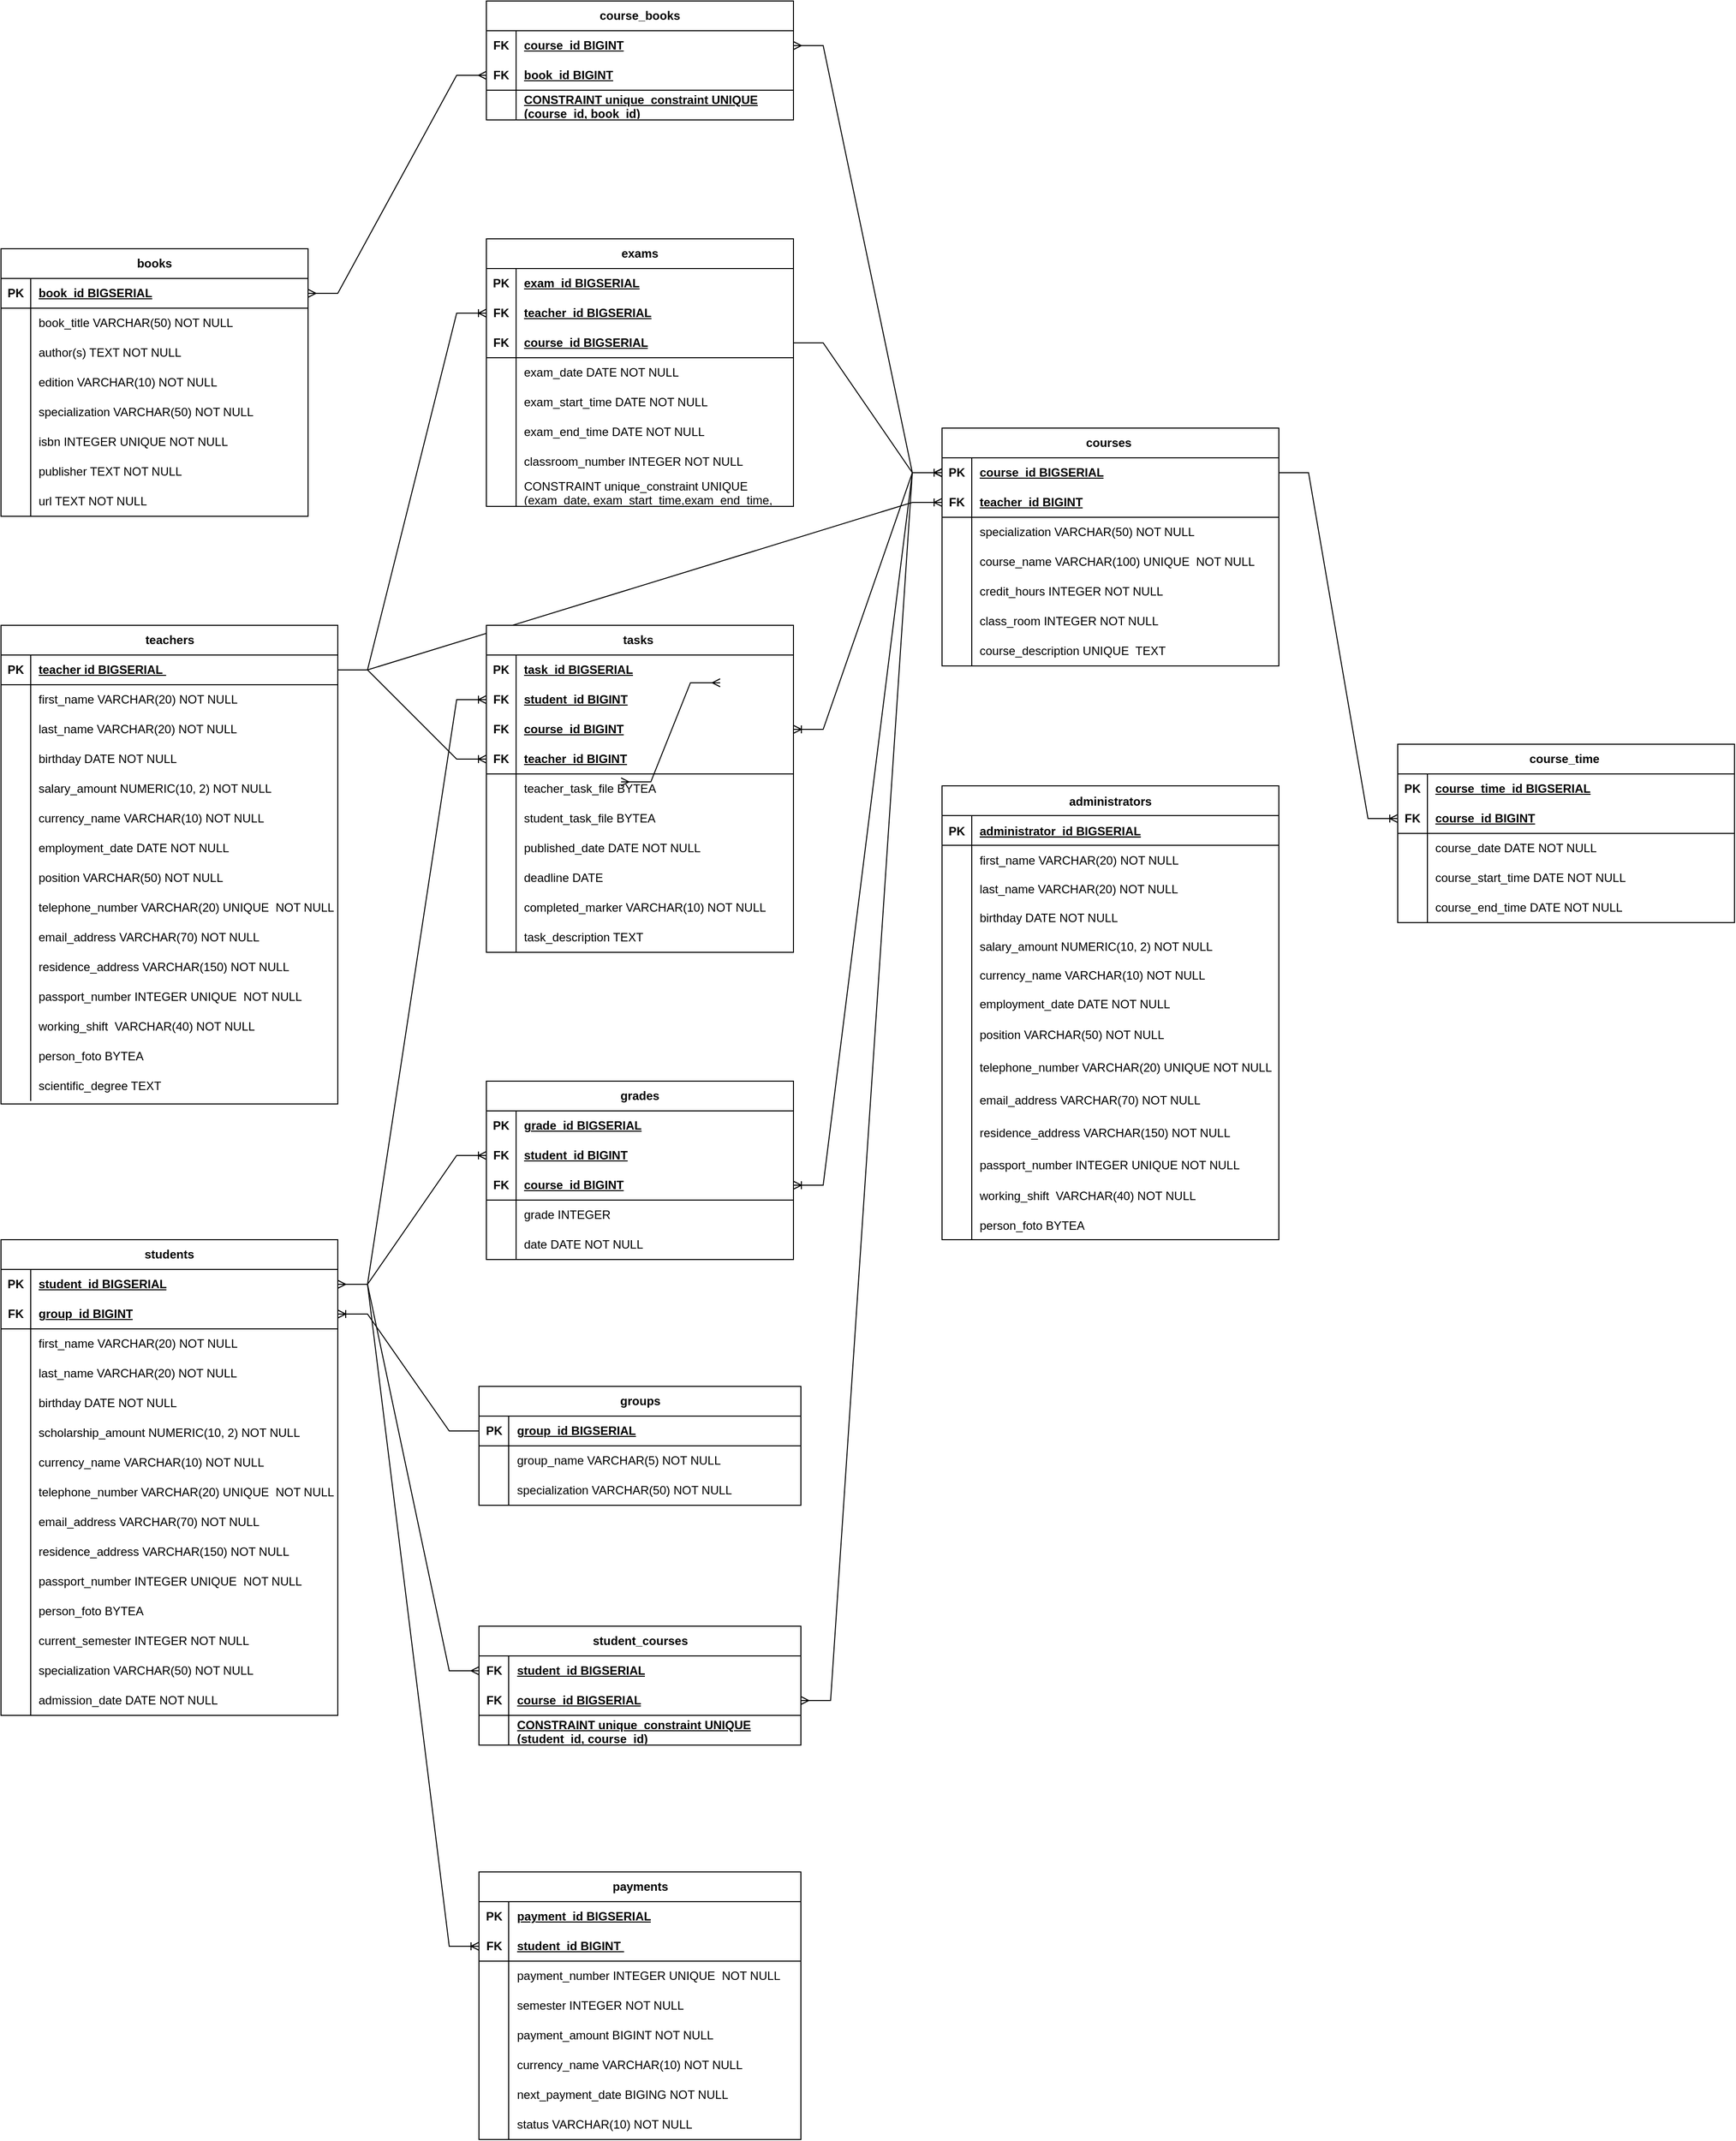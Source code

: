 <mxfile version="22.1.2" type="device">
  <diagram id="R2lEEEUBdFMjLlhIrx00" name="Page-1">
    <mxGraphModel dx="1852" dy="1776" grid="1" gridSize="10" guides="1" tooltips="1" connect="1" arrows="1" fold="1" page="1" pageScale="1" pageWidth="2000" pageHeight="2500" math="0" shadow="0" extFonts="Permanent Marker^https://fonts.googleapis.com/css?family=Permanent+Marker">
      <root>
        <mxCell id="0" />
        <mxCell id="1" parent="0" />
        <mxCell id="rb6zQDe9L6TFRUeUU2T8-78" value="" style="edgeStyle=entityRelationEdgeStyle;fontSize=12;html=1;endArrow=ERoneToMany;rounded=0;entryX=1;entryY=0.5;entryDx=0;entryDy=0;exitX=0;exitY=0.5;exitDx=0;exitDy=0;" edge="1" parent="1" source="kpIt_pLn4vcQP83QYAFd-175" target="kpIt_pLn4vcQP83QYAFd-135">
          <mxGeometry width="100" height="100" relative="1" as="geometry">
            <mxPoint x="974" y="1262" as="sourcePoint" />
            <mxPoint x="874" y="1362" as="targetPoint" />
          </mxGeometry>
        </mxCell>
        <mxCell id="rb6zQDe9L6TFRUeUU2T8-19" value="" style="edgeStyle=entityRelationEdgeStyle;fontSize=12;html=1;endArrow=ERoneToMany;rounded=0;exitX=1;exitY=0.5;exitDx=0;exitDy=0;entryX=0;entryY=0.5;entryDx=0;entryDy=0;" edge="1" parent="1" source="kpIt_pLn4vcQP83QYAFd-63" target="knFnS1jjdKs-1NQZ8TrD-60">
          <mxGeometry width="100" height="100" relative="1" as="geometry">
            <mxPoint x="754" y="1162" as="sourcePoint" />
            <mxPoint x="854" y="1062" as="targetPoint" />
          </mxGeometry>
        </mxCell>
        <mxCell id="rb6zQDe9L6TFRUeUU2T8-18" value="" style="edgeStyle=entityRelationEdgeStyle;fontSize=12;html=1;endArrow=ERoneToMany;rounded=0;exitX=1;exitY=0.5;exitDx=0;exitDy=0;entryX=0;entryY=0.5;entryDx=0;entryDy=0;" edge="1" parent="1" source="kpIt_pLn4vcQP83QYAFd-63" target="kpIt_pLn4vcQP83QYAFd-205">
          <mxGeometry width="100" height="100" relative="1" as="geometry">
            <mxPoint x="754" y="932" as="sourcePoint" />
            <mxPoint x="854" y="832" as="targetPoint" />
          </mxGeometry>
        </mxCell>
        <mxCell id="rb6zQDe9L6TFRUeUU2T8-16" value="" style="edgeStyle=entityRelationEdgeStyle;fontSize=12;html=1;endArrow=ERmany;startArrow=ERmany;rounded=0;exitX=1;exitY=0.5;exitDx=0;exitDy=0;entryX=0;entryY=0.5;entryDx=0;entryDy=0;" edge="1" parent="1" source="kpIt_pLn4vcQP83QYAFd-132" target="knFnS1jjdKs-1NQZ8TrD-87">
          <mxGeometry width="100" height="100" relative="1" as="geometry">
            <mxPoint x="754" y="1672" as="sourcePoint" />
            <mxPoint x="854" y="1572" as="targetPoint" />
          </mxGeometry>
        </mxCell>
        <mxCell id="C-vyLk0tnHw3VtMMgP7b-23" value="administrators" style="shape=table;startSize=30;container=2;collapsible=1;childLayout=tableLayout;fixedRows=1;rowLines=0;fontStyle=1;align=center;resizeLast=1;" parent="1" vertex="1">
          <mxGeometry x="1004" y="854" width="340" height="458" as="geometry" />
        </mxCell>
        <mxCell id="C-vyLk0tnHw3VtMMgP7b-24" value="" style="shape=partialRectangle;collapsible=0;dropTarget=0;pointerEvents=0;fillColor=none;points=[[0,0.5],[1,0.5]];portConstraint=eastwest;top=0;left=0;right=0;bottom=1;" parent="C-vyLk0tnHw3VtMMgP7b-23" vertex="1">
          <mxGeometry y="30" width="340" height="30" as="geometry" />
        </mxCell>
        <mxCell id="C-vyLk0tnHw3VtMMgP7b-25" value="PK" style="shape=partialRectangle;overflow=hidden;connectable=0;fillColor=none;top=0;left=0;bottom=0;right=0;fontStyle=1;" parent="C-vyLk0tnHw3VtMMgP7b-24" vertex="1">
          <mxGeometry width="30" height="30" as="geometry">
            <mxRectangle width="30" height="30" as="alternateBounds" />
          </mxGeometry>
        </mxCell>
        <mxCell id="C-vyLk0tnHw3VtMMgP7b-26" value="administrator_id BIGSERIAL" style="shape=partialRectangle;overflow=hidden;connectable=0;fillColor=none;top=0;left=0;bottom=0;right=0;align=left;spacingLeft=6;fontStyle=5;" parent="C-vyLk0tnHw3VtMMgP7b-24" vertex="1">
          <mxGeometry x="30" width="310" height="30" as="geometry">
            <mxRectangle width="310" height="30" as="alternateBounds" />
          </mxGeometry>
        </mxCell>
        <mxCell id="C-vyLk0tnHw3VtMMgP7b-27" value="" style="shape=partialRectangle;collapsible=0;dropTarget=0;pointerEvents=0;fillColor=none;points=[[0,0.5],[1,0.5]];portConstraint=eastwest;top=0;left=0;right=0;bottom=0;labelBorderColor=none;" parent="C-vyLk0tnHw3VtMMgP7b-23" vertex="1">
          <mxGeometry y="60" width="340" height="29" as="geometry" />
        </mxCell>
        <mxCell id="C-vyLk0tnHw3VtMMgP7b-28" value="" style="shape=partialRectangle;overflow=hidden;connectable=0;fillColor=none;top=0;left=0;bottom=0;right=0;" parent="C-vyLk0tnHw3VtMMgP7b-27" vertex="1">
          <mxGeometry width="30" height="29" as="geometry">
            <mxRectangle width="30" height="29" as="alternateBounds" />
          </mxGeometry>
        </mxCell>
        <mxCell id="C-vyLk0tnHw3VtMMgP7b-29" value="first_name VARCHAR(20) NOT NULL" style="shape=partialRectangle;overflow=hidden;connectable=0;fillColor=none;top=0;left=0;bottom=0;right=0;align=left;spacingLeft=6;" parent="C-vyLk0tnHw3VtMMgP7b-27" vertex="1">
          <mxGeometry x="30" width="310" height="29" as="geometry">
            <mxRectangle width="310" height="29" as="alternateBounds" />
          </mxGeometry>
        </mxCell>
        <mxCell id="kpIt_pLn4vcQP83QYAFd-29" style="shape=partialRectangle;collapsible=0;dropTarget=0;pointerEvents=0;fillColor=none;points=[[0,0.5],[1,0.5]];portConstraint=eastwest;top=0;left=0;right=0;bottom=0;" parent="C-vyLk0tnHw3VtMMgP7b-23" vertex="1">
          <mxGeometry y="89" width="340" height="29" as="geometry" />
        </mxCell>
        <mxCell id="kpIt_pLn4vcQP83QYAFd-30" style="shape=partialRectangle;overflow=hidden;connectable=0;fillColor=none;top=0;left=0;bottom=0;right=0;" parent="kpIt_pLn4vcQP83QYAFd-29" vertex="1">
          <mxGeometry width="30" height="29" as="geometry">
            <mxRectangle width="30" height="29" as="alternateBounds" />
          </mxGeometry>
        </mxCell>
        <mxCell id="kpIt_pLn4vcQP83QYAFd-31" value="last_name VARCHAR(20) NOT NULL" style="shape=partialRectangle;overflow=hidden;connectable=0;fillColor=none;top=0;left=0;bottom=0;right=0;align=left;spacingLeft=6;" parent="kpIt_pLn4vcQP83QYAFd-29" vertex="1">
          <mxGeometry x="30" width="310" height="29" as="geometry">
            <mxRectangle width="310" height="29" as="alternateBounds" />
          </mxGeometry>
        </mxCell>
        <mxCell id="kpIt_pLn4vcQP83QYAFd-35" style="shape=partialRectangle;collapsible=0;dropTarget=0;pointerEvents=0;fillColor=none;points=[[0,0.5],[1,0.5]];portConstraint=eastwest;top=0;left=0;right=0;bottom=0;" parent="C-vyLk0tnHw3VtMMgP7b-23" vertex="1">
          <mxGeometry y="118" width="340" height="29" as="geometry" />
        </mxCell>
        <mxCell id="kpIt_pLn4vcQP83QYAFd-36" style="shape=partialRectangle;overflow=hidden;connectable=0;fillColor=none;top=0;left=0;bottom=0;right=0;" parent="kpIt_pLn4vcQP83QYAFd-35" vertex="1">
          <mxGeometry width="30" height="29" as="geometry">
            <mxRectangle width="30" height="29" as="alternateBounds" />
          </mxGeometry>
        </mxCell>
        <mxCell id="kpIt_pLn4vcQP83QYAFd-37" value="birthday DATE NOT NULL" style="shape=partialRectangle;overflow=hidden;connectable=0;fillColor=none;top=0;left=0;bottom=0;right=0;align=left;spacingLeft=6;" parent="kpIt_pLn4vcQP83QYAFd-35" vertex="1">
          <mxGeometry x="30" width="310" height="29" as="geometry">
            <mxRectangle width="310" height="29" as="alternateBounds" />
          </mxGeometry>
        </mxCell>
        <mxCell id="knFnS1jjdKs-1NQZ8TrD-16" style="shape=partialRectangle;collapsible=0;dropTarget=0;pointerEvents=0;fillColor=none;points=[[0,0.5],[1,0.5]];portConstraint=eastwest;top=0;left=0;right=0;bottom=0;" parent="C-vyLk0tnHw3VtMMgP7b-23" vertex="1">
          <mxGeometry y="147" width="340" height="29" as="geometry" />
        </mxCell>
        <mxCell id="knFnS1jjdKs-1NQZ8TrD-17" style="shape=partialRectangle;overflow=hidden;connectable=0;fillColor=none;top=0;left=0;bottom=0;right=0;" parent="knFnS1jjdKs-1NQZ8TrD-16" vertex="1">
          <mxGeometry width="30" height="29" as="geometry">
            <mxRectangle width="30" height="29" as="alternateBounds" />
          </mxGeometry>
        </mxCell>
        <mxCell id="knFnS1jjdKs-1NQZ8TrD-18" value="salary_amount NUMERIC(10, 2) NOT NULL" style="shape=partialRectangle;overflow=hidden;connectable=0;fillColor=none;top=0;left=0;bottom=0;right=0;align=left;spacingLeft=6;" parent="knFnS1jjdKs-1NQZ8TrD-16" vertex="1">
          <mxGeometry x="30" width="310" height="29" as="geometry">
            <mxRectangle width="310" height="29" as="alternateBounds" />
          </mxGeometry>
        </mxCell>
        <mxCell id="knFnS1jjdKs-1NQZ8TrD-13" style="shape=partialRectangle;collapsible=0;dropTarget=0;pointerEvents=0;fillColor=none;points=[[0,0.5],[1,0.5]];portConstraint=eastwest;top=0;left=0;right=0;bottom=0;" parent="C-vyLk0tnHw3VtMMgP7b-23" vertex="1">
          <mxGeometry y="176" width="340" height="29" as="geometry" />
        </mxCell>
        <mxCell id="knFnS1jjdKs-1NQZ8TrD-14" style="shape=partialRectangle;overflow=hidden;connectable=0;fillColor=none;top=0;left=0;bottom=0;right=0;" parent="knFnS1jjdKs-1NQZ8TrD-13" vertex="1">
          <mxGeometry width="30" height="29" as="geometry">
            <mxRectangle width="30" height="29" as="alternateBounds" />
          </mxGeometry>
        </mxCell>
        <mxCell id="knFnS1jjdKs-1NQZ8TrD-15" value="currency_name VARCHAR(10) NOT NULL " style="shape=partialRectangle;overflow=hidden;connectable=0;fillColor=none;top=0;left=0;bottom=0;right=0;align=left;spacingLeft=6;" parent="knFnS1jjdKs-1NQZ8TrD-13" vertex="1">
          <mxGeometry x="30" width="310" height="29" as="geometry">
            <mxRectangle width="310" height="29" as="alternateBounds" />
          </mxGeometry>
        </mxCell>
        <mxCell id="kpIt_pLn4vcQP83QYAFd-38" style="shape=partialRectangle;collapsible=0;dropTarget=0;pointerEvents=0;fillColor=none;points=[[0,0.5],[1,0.5]];portConstraint=eastwest;top=0;left=0;right=0;bottom=0;" parent="C-vyLk0tnHw3VtMMgP7b-23" vertex="1">
          <mxGeometry y="205" width="340" height="29" as="geometry" />
        </mxCell>
        <mxCell id="kpIt_pLn4vcQP83QYAFd-39" style="shape=partialRectangle;overflow=hidden;connectable=0;fillColor=none;top=0;left=0;bottom=0;right=0;" parent="kpIt_pLn4vcQP83QYAFd-38" vertex="1">
          <mxGeometry width="30" height="29" as="geometry">
            <mxRectangle width="30" height="29" as="alternateBounds" />
          </mxGeometry>
        </mxCell>
        <mxCell id="kpIt_pLn4vcQP83QYAFd-40" value="employment_date DATE NOT NULL" style="shape=partialRectangle;overflow=hidden;connectable=0;fillColor=none;top=0;left=0;bottom=0;right=0;align=left;spacingLeft=6;" parent="kpIt_pLn4vcQP83QYAFd-38" vertex="1">
          <mxGeometry x="30" width="310" height="29" as="geometry">
            <mxRectangle width="310" height="29" as="alternateBounds" />
          </mxGeometry>
        </mxCell>
        <mxCell id="kpIt_pLn4vcQP83QYAFd-41" style="shape=partialRectangle;collapsible=0;dropTarget=0;pointerEvents=0;fillColor=none;points=[[0,0.5],[1,0.5]];portConstraint=eastwest;top=0;left=0;right=0;bottom=0;" parent="C-vyLk0tnHw3VtMMgP7b-23" vertex="1">
          <mxGeometry y="234" width="340" height="33" as="geometry" />
        </mxCell>
        <mxCell id="kpIt_pLn4vcQP83QYAFd-42" style="shape=partialRectangle;overflow=hidden;connectable=0;fillColor=none;top=0;left=0;bottom=0;right=0;" parent="kpIt_pLn4vcQP83QYAFd-41" vertex="1">
          <mxGeometry width="30" height="33" as="geometry">
            <mxRectangle width="30" height="33" as="alternateBounds" />
          </mxGeometry>
        </mxCell>
        <mxCell id="kpIt_pLn4vcQP83QYAFd-43" value="position VARCHAR(50) NOT NULL" style="shape=partialRectangle;overflow=hidden;connectable=0;fillColor=none;top=0;left=0;bottom=0;right=0;align=left;spacingLeft=6;" parent="kpIt_pLn4vcQP83QYAFd-41" vertex="1">
          <mxGeometry x="30" width="310" height="33" as="geometry">
            <mxRectangle width="310" height="33" as="alternateBounds" />
          </mxGeometry>
        </mxCell>
        <mxCell id="kpIt_pLn4vcQP83QYAFd-44" style="shape=partialRectangle;collapsible=0;dropTarget=0;pointerEvents=0;fillColor=none;points=[[0,0.5],[1,0.5]];portConstraint=eastwest;top=0;left=0;right=0;bottom=0;" parent="C-vyLk0tnHw3VtMMgP7b-23" vertex="1">
          <mxGeometry y="267" width="340" height="33" as="geometry" />
        </mxCell>
        <mxCell id="kpIt_pLn4vcQP83QYAFd-45" style="shape=partialRectangle;overflow=hidden;connectable=0;fillColor=none;top=0;left=0;bottom=0;right=0;" parent="kpIt_pLn4vcQP83QYAFd-44" vertex="1">
          <mxGeometry width="30" height="33" as="geometry">
            <mxRectangle width="30" height="33" as="alternateBounds" />
          </mxGeometry>
        </mxCell>
        <mxCell id="kpIt_pLn4vcQP83QYAFd-46" value="telephone_number VARCHAR(20) UNIQUE NOT NULL" style="shape=partialRectangle;overflow=hidden;connectable=0;fillColor=none;top=0;left=0;bottom=0;right=0;align=left;spacingLeft=6;" parent="kpIt_pLn4vcQP83QYAFd-44" vertex="1">
          <mxGeometry x="30" width="310" height="33" as="geometry">
            <mxRectangle width="310" height="33" as="alternateBounds" />
          </mxGeometry>
        </mxCell>
        <mxCell id="kpIt_pLn4vcQP83QYAFd-47" style="shape=partialRectangle;collapsible=0;dropTarget=0;pointerEvents=0;fillColor=none;points=[[0,0.5],[1,0.5]];portConstraint=eastwest;top=0;left=0;right=0;bottom=0;" parent="C-vyLk0tnHw3VtMMgP7b-23" vertex="1">
          <mxGeometry y="300" width="340" height="33" as="geometry" />
        </mxCell>
        <mxCell id="kpIt_pLn4vcQP83QYAFd-48" style="shape=partialRectangle;overflow=hidden;connectable=0;fillColor=none;top=0;left=0;bottom=0;right=0;" parent="kpIt_pLn4vcQP83QYAFd-47" vertex="1">
          <mxGeometry width="30" height="33" as="geometry">
            <mxRectangle width="30" height="33" as="alternateBounds" />
          </mxGeometry>
        </mxCell>
        <mxCell id="kpIt_pLn4vcQP83QYAFd-49" value="email_address VARCHAR(70) NOT NULL" style="shape=partialRectangle;overflow=hidden;connectable=0;fillColor=none;top=0;left=0;bottom=0;right=0;align=left;spacingLeft=6;" parent="kpIt_pLn4vcQP83QYAFd-47" vertex="1">
          <mxGeometry x="30" width="310" height="33" as="geometry">
            <mxRectangle width="310" height="33" as="alternateBounds" />
          </mxGeometry>
        </mxCell>
        <mxCell id="kpIt_pLn4vcQP83QYAFd-50" style="shape=partialRectangle;collapsible=0;dropTarget=0;pointerEvents=0;fillColor=none;points=[[0,0.5],[1,0.5]];portConstraint=eastwest;top=0;left=0;right=0;bottom=0;" parent="C-vyLk0tnHw3VtMMgP7b-23" vertex="1">
          <mxGeometry y="333" width="340" height="33" as="geometry" />
        </mxCell>
        <mxCell id="kpIt_pLn4vcQP83QYAFd-51" style="shape=partialRectangle;overflow=hidden;connectable=0;fillColor=none;top=0;left=0;bottom=0;right=0;" parent="kpIt_pLn4vcQP83QYAFd-50" vertex="1">
          <mxGeometry width="30" height="33" as="geometry">
            <mxRectangle width="30" height="33" as="alternateBounds" />
          </mxGeometry>
        </mxCell>
        <mxCell id="kpIt_pLn4vcQP83QYAFd-52" value="residence_address VARCHAR(150) NOT NULL " style="shape=partialRectangle;overflow=hidden;connectable=0;fillColor=none;top=0;left=0;bottom=0;right=0;align=left;spacingLeft=6;" parent="kpIt_pLn4vcQP83QYAFd-50" vertex="1">
          <mxGeometry x="30" width="310" height="33" as="geometry">
            <mxRectangle width="310" height="33" as="alternateBounds" />
          </mxGeometry>
        </mxCell>
        <mxCell id="kpIt_pLn4vcQP83QYAFd-53" style="shape=partialRectangle;collapsible=0;dropTarget=0;pointerEvents=0;fillColor=none;points=[[0,0.5],[1,0.5]];portConstraint=eastwest;top=0;left=0;right=0;bottom=0;" parent="C-vyLk0tnHw3VtMMgP7b-23" vertex="1">
          <mxGeometry y="366" width="340" height="32" as="geometry" />
        </mxCell>
        <mxCell id="kpIt_pLn4vcQP83QYAFd-54" style="shape=partialRectangle;overflow=hidden;connectable=0;fillColor=none;top=0;left=0;bottom=0;right=0;" parent="kpIt_pLn4vcQP83QYAFd-53" vertex="1">
          <mxGeometry width="30" height="32" as="geometry">
            <mxRectangle width="30" height="32" as="alternateBounds" />
          </mxGeometry>
        </mxCell>
        <mxCell id="kpIt_pLn4vcQP83QYAFd-55" value="passport_number INTEGER UNIQUE NOT NULL" style="shape=partialRectangle;overflow=hidden;connectable=0;fillColor=none;top=0;left=0;bottom=0;right=0;align=left;spacingLeft=6;" parent="kpIt_pLn4vcQP83QYAFd-53" vertex="1">
          <mxGeometry x="30" width="310" height="32" as="geometry">
            <mxRectangle width="310" height="32" as="alternateBounds" />
          </mxGeometry>
        </mxCell>
        <mxCell id="kpIt_pLn4vcQP83QYAFd-56" style="shape=partialRectangle;collapsible=0;dropTarget=0;pointerEvents=0;fillColor=none;points=[[0,0.5],[1,0.5]];portConstraint=eastwest;top=0;left=0;right=0;bottom=0;" parent="C-vyLk0tnHw3VtMMgP7b-23" vertex="1">
          <mxGeometry y="398" width="340" height="30" as="geometry" />
        </mxCell>
        <mxCell id="kpIt_pLn4vcQP83QYAFd-57" style="shape=partialRectangle;overflow=hidden;connectable=0;fillColor=none;top=0;left=0;bottom=0;right=0;" parent="kpIt_pLn4vcQP83QYAFd-56" vertex="1">
          <mxGeometry width="30" height="30" as="geometry">
            <mxRectangle width="30" height="30" as="alternateBounds" />
          </mxGeometry>
        </mxCell>
        <mxCell id="kpIt_pLn4vcQP83QYAFd-58" value="working_shift  VARCHAR(40) NOT NULL" style="shape=partialRectangle;overflow=hidden;connectable=0;fillColor=none;top=0;left=0;bottom=0;right=0;align=left;spacingLeft=6;" parent="kpIt_pLn4vcQP83QYAFd-56" vertex="1">
          <mxGeometry x="30" width="310" height="30" as="geometry">
            <mxRectangle width="310" height="30" as="alternateBounds" />
          </mxGeometry>
        </mxCell>
        <mxCell id="kpIt_pLn4vcQP83QYAFd-59" style="shape=partialRectangle;collapsible=0;dropTarget=0;pointerEvents=0;fillColor=none;points=[[0,0.5],[1,0.5]];portConstraint=eastwest;top=0;left=0;right=0;bottom=0;" parent="C-vyLk0tnHw3VtMMgP7b-23" vertex="1">
          <mxGeometry y="428" width="340" height="30" as="geometry" />
        </mxCell>
        <mxCell id="kpIt_pLn4vcQP83QYAFd-60" style="shape=partialRectangle;overflow=hidden;connectable=0;fillColor=none;top=0;left=0;bottom=0;right=0;" parent="kpIt_pLn4vcQP83QYAFd-59" vertex="1">
          <mxGeometry width="30" height="30" as="geometry">
            <mxRectangle width="30" height="30" as="alternateBounds" />
          </mxGeometry>
        </mxCell>
        <mxCell id="kpIt_pLn4vcQP83QYAFd-61" value="person_foto BYTEA" style="shape=partialRectangle;overflow=hidden;connectable=0;fillColor=none;top=0;left=0;bottom=0;right=0;align=left;spacingLeft=6;" parent="kpIt_pLn4vcQP83QYAFd-59" vertex="1">
          <mxGeometry x="30" width="310" height="30" as="geometry">
            <mxRectangle width="310" height="30" as="alternateBounds" />
          </mxGeometry>
        </mxCell>
        <mxCell id="kpIt_pLn4vcQP83QYAFd-62" value="teachers" style="shape=table;startSize=30;container=1;collapsible=1;childLayout=tableLayout;fixedRows=1;rowLines=0;fontStyle=1;align=center;resizeLast=1;html=1;" parent="1" vertex="1">
          <mxGeometry x="54" y="692" width="340" height="483" as="geometry" />
        </mxCell>
        <mxCell id="kpIt_pLn4vcQP83QYAFd-63" value="" style="shape=tableRow;horizontal=0;startSize=0;swimlaneHead=0;swimlaneBody=0;fillColor=none;collapsible=0;dropTarget=0;points=[[0,0.5],[1,0.5]];portConstraint=eastwest;top=0;left=0;right=0;bottom=1;" parent="kpIt_pLn4vcQP83QYAFd-62" vertex="1">
          <mxGeometry y="30" width="340" height="30" as="geometry" />
        </mxCell>
        <mxCell id="kpIt_pLn4vcQP83QYAFd-64" value="PK" style="shape=partialRectangle;connectable=0;fillColor=none;top=0;left=0;bottom=0;right=0;fontStyle=1;overflow=hidden;whiteSpace=wrap;html=1;" parent="kpIt_pLn4vcQP83QYAFd-63" vertex="1">
          <mxGeometry width="30" height="30" as="geometry">
            <mxRectangle width="30" height="30" as="alternateBounds" />
          </mxGeometry>
        </mxCell>
        <mxCell id="kpIt_pLn4vcQP83QYAFd-65" value="teacher id BIGSERIAL&amp;nbsp;" style="shape=partialRectangle;connectable=0;fillColor=none;top=0;left=0;bottom=0;right=0;align=left;spacingLeft=6;fontStyle=5;overflow=hidden;whiteSpace=wrap;html=1;" parent="kpIt_pLn4vcQP83QYAFd-63" vertex="1">
          <mxGeometry x="30" width="310" height="30" as="geometry">
            <mxRectangle width="310" height="30" as="alternateBounds" />
          </mxGeometry>
        </mxCell>
        <mxCell id="kpIt_pLn4vcQP83QYAFd-66" value="" style="shape=tableRow;horizontal=0;startSize=0;swimlaneHead=0;swimlaneBody=0;fillColor=none;collapsible=0;dropTarget=0;points=[[0,0.5],[1,0.5]];portConstraint=eastwest;top=0;left=0;right=0;bottom=0;" parent="kpIt_pLn4vcQP83QYAFd-62" vertex="1">
          <mxGeometry y="60" width="340" height="30" as="geometry" />
        </mxCell>
        <mxCell id="kpIt_pLn4vcQP83QYAFd-67" value="" style="shape=partialRectangle;connectable=0;fillColor=none;top=0;left=0;bottom=0;right=0;editable=1;overflow=hidden;whiteSpace=wrap;html=1;" parent="kpIt_pLn4vcQP83QYAFd-66" vertex="1">
          <mxGeometry width="30" height="30" as="geometry">
            <mxRectangle width="30" height="30" as="alternateBounds" />
          </mxGeometry>
        </mxCell>
        <mxCell id="kpIt_pLn4vcQP83QYAFd-68" value="first_name VARCHAR(20) NOT NULL" style="shape=partialRectangle;connectable=0;fillColor=none;top=0;left=0;bottom=0;right=0;align=left;spacingLeft=6;overflow=hidden;whiteSpace=wrap;html=1;" parent="kpIt_pLn4vcQP83QYAFd-66" vertex="1">
          <mxGeometry x="30" width="310" height="30" as="geometry">
            <mxRectangle width="310" height="30" as="alternateBounds" />
          </mxGeometry>
        </mxCell>
        <mxCell id="kpIt_pLn4vcQP83QYAFd-69" value="" style="shape=tableRow;horizontal=0;startSize=0;swimlaneHead=0;swimlaneBody=0;fillColor=none;collapsible=0;dropTarget=0;points=[[0,0.5],[1,0.5]];portConstraint=eastwest;top=0;left=0;right=0;bottom=0;" parent="kpIt_pLn4vcQP83QYAFd-62" vertex="1">
          <mxGeometry y="90" width="340" height="30" as="geometry" />
        </mxCell>
        <mxCell id="kpIt_pLn4vcQP83QYAFd-70" value="" style="shape=partialRectangle;connectable=0;fillColor=none;top=0;left=0;bottom=0;right=0;editable=1;overflow=hidden;whiteSpace=wrap;html=1;" parent="kpIt_pLn4vcQP83QYAFd-69" vertex="1">
          <mxGeometry width="30" height="30" as="geometry">
            <mxRectangle width="30" height="30" as="alternateBounds" />
          </mxGeometry>
        </mxCell>
        <mxCell id="kpIt_pLn4vcQP83QYAFd-71" value="last_name VARCHAR(20) NOT NULL" style="shape=partialRectangle;connectable=0;fillColor=none;top=0;left=0;bottom=0;right=0;align=left;spacingLeft=6;overflow=hidden;whiteSpace=wrap;html=1;" parent="kpIt_pLn4vcQP83QYAFd-69" vertex="1">
          <mxGeometry x="30" width="310" height="30" as="geometry">
            <mxRectangle width="310" height="30" as="alternateBounds" />
          </mxGeometry>
        </mxCell>
        <mxCell id="kpIt_pLn4vcQP83QYAFd-72" value="" style="shape=tableRow;horizontal=0;startSize=0;swimlaneHead=0;swimlaneBody=0;fillColor=none;collapsible=0;dropTarget=0;points=[[0,0.5],[1,0.5]];portConstraint=eastwest;top=0;left=0;right=0;bottom=0;" parent="kpIt_pLn4vcQP83QYAFd-62" vertex="1">
          <mxGeometry y="120" width="340" height="30" as="geometry" />
        </mxCell>
        <mxCell id="kpIt_pLn4vcQP83QYAFd-73" value="" style="shape=partialRectangle;connectable=0;fillColor=none;top=0;left=0;bottom=0;right=0;editable=1;overflow=hidden;whiteSpace=wrap;html=1;" parent="kpIt_pLn4vcQP83QYAFd-72" vertex="1">
          <mxGeometry width="30" height="30" as="geometry">
            <mxRectangle width="30" height="30" as="alternateBounds" />
          </mxGeometry>
        </mxCell>
        <mxCell id="kpIt_pLn4vcQP83QYAFd-74" value="birthday DATE NOT NULL" style="shape=partialRectangle;connectable=0;fillColor=none;top=0;left=0;bottom=0;right=0;align=left;spacingLeft=6;overflow=hidden;whiteSpace=wrap;html=1;" parent="kpIt_pLn4vcQP83QYAFd-72" vertex="1">
          <mxGeometry x="30" width="310" height="30" as="geometry">
            <mxRectangle width="310" height="30" as="alternateBounds" />
          </mxGeometry>
        </mxCell>
        <mxCell id="knFnS1jjdKs-1NQZ8TrD-10" style="shape=tableRow;horizontal=0;startSize=0;swimlaneHead=0;swimlaneBody=0;fillColor=none;collapsible=0;dropTarget=0;points=[[0,0.5],[1,0.5]];portConstraint=eastwest;top=0;left=0;right=0;bottom=0;" parent="kpIt_pLn4vcQP83QYAFd-62" vertex="1">
          <mxGeometry y="150" width="340" height="30" as="geometry" />
        </mxCell>
        <mxCell id="knFnS1jjdKs-1NQZ8TrD-11" style="shape=partialRectangle;connectable=0;fillColor=none;top=0;left=0;bottom=0;right=0;editable=1;overflow=hidden;whiteSpace=wrap;html=1;" parent="knFnS1jjdKs-1NQZ8TrD-10" vertex="1">
          <mxGeometry width="30" height="30" as="geometry">
            <mxRectangle width="30" height="30" as="alternateBounds" />
          </mxGeometry>
        </mxCell>
        <mxCell id="knFnS1jjdKs-1NQZ8TrD-12" value="salary_amount&amp;nbsp;NUMERIC(10, 2) NOT NULL" style="shape=partialRectangle;connectable=0;fillColor=none;top=0;left=0;bottom=0;right=0;align=left;spacingLeft=6;overflow=hidden;whiteSpace=wrap;html=1;" parent="knFnS1jjdKs-1NQZ8TrD-10" vertex="1">
          <mxGeometry x="30" width="310" height="30" as="geometry">
            <mxRectangle width="310" height="30" as="alternateBounds" />
          </mxGeometry>
        </mxCell>
        <mxCell id="knFnS1jjdKs-1NQZ8TrD-7" style="shape=tableRow;horizontal=0;startSize=0;swimlaneHead=0;swimlaneBody=0;fillColor=none;collapsible=0;dropTarget=0;points=[[0,0.5],[1,0.5]];portConstraint=eastwest;top=0;left=0;right=0;bottom=0;" parent="kpIt_pLn4vcQP83QYAFd-62" vertex="1">
          <mxGeometry y="180" width="340" height="30" as="geometry" />
        </mxCell>
        <mxCell id="knFnS1jjdKs-1NQZ8TrD-8" style="shape=partialRectangle;connectable=0;fillColor=none;top=0;left=0;bottom=0;right=0;editable=1;overflow=hidden;whiteSpace=wrap;html=1;" parent="knFnS1jjdKs-1NQZ8TrD-7" vertex="1">
          <mxGeometry width="30" height="30" as="geometry">
            <mxRectangle width="30" height="30" as="alternateBounds" />
          </mxGeometry>
        </mxCell>
        <mxCell id="knFnS1jjdKs-1NQZ8TrD-9" value="currency_name VARCHAR(10) NOT NULL&amp;nbsp;" style="shape=partialRectangle;connectable=0;fillColor=none;top=0;left=0;bottom=0;right=0;align=left;spacingLeft=6;overflow=hidden;whiteSpace=wrap;html=1;" parent="knFnS1jjdKs-1NQZ8TrD-7" vertex="1">
          <mxGeometry x="30" width="310" height="30" as="geometry">
            <mxRectangle width="310" height="30" as="alternateBounds" />
          </mxGeometry>
        </mxCell>
        <mxCell id="kpIt_pLn4vcQP83QYAFd-75" style="shape=tableRow;horizontal=0;startSize=0;swimlaneHead=0;swimlaneBody=0;fillColor=none;collapsible=0;dropTarget=0;points=[[0,0.5],[1,0.5]];portConstraint=eastwest;top=0;left=0;right=0;bottom=0;" parent="kpIt_pLn4vcQP83QYAFd-62" vertex="1">
          <mxGeometry y="210" width="340" height="30" as="geometry" />
        </mxCell>
        <mxCell id="kpIt_pLn4vcQP83QYAFd-76" style="shape=partialRectangle;connectable=0;fillColor=none;top=0;left=0;bottom=0;right=0;editable=1;overflow=hidden;whiteSpace=wrap;html=1;" parent="kpIt_pLn4vcQP83QYAFd-75" vertex="1">
          <mxGeometry width="30" height="30" as="geometry">
            <mxRectangle width="30" height="30" as="alternateBounds" />
          </mxGeometry>
        </mxCell>
        <mxCell id="kpIt_pLn4vcQP83QYAFd-77" value="employment_date DATE NOT NULL" style="shape=partialRectangle;connectable=0;fillColor=none;top=0;left=0;bottom=0;right=0;align=left;spacingLeft=6;overflow=hidden;whiteSpace=wrap;html=1;" parent="kpIt_pLn4vcQP83QYAFd-75" vertex="1">
          <mxGeometry x="30" width="310" height="30" as="geometry">
            <mxRectangle width="310" height="30" as="alternateBounds" />
          </mxGeometry>
        </mxCell>
        <mxCell id="kpIt_pLn4vcQP83QYAFd-78" style="shape=tableRow;horizontal=0;startSize=0;swimlaneHead=0;swimlaneBody=0;fillColor=none;collapsible=0;dropTarget=0;points=[[0,0.5],[1,0.5]];portConstraint=eastwest;top=0;left=0;right=0;bottom=0;" parent="kpIt_pLn4vcQP83QYAFd-62" vertex="1">
          <mxGeometry y="240" width="340" height="30" as="geometry" />
        </mxCell>
        <mxCell id="kpIt_pLn4vcQP83QYAFd-79" style="shape=partialRectangle;connectable=0;fillColor=none;top=0;left=0;bottom=0;right=0;editable=1;overflow=hidden;whiteSpace=wrap;html=1;" parent="kpIt_pLn4vcQP83QYAFd-78" vertex="1">
          <mxGeometry width="30" height="30" as="geometry">
            <mxRectangle width="30" height="30" as="alternateBounds" />
          </mxGeometry>
        </mxCell>
        <mxCell id="kpIt_pLn4vcQP83QYAFd-80" value="position VARCHAR(50) NOT NULL" style="shape=partialRectangle;connectable=0;fillColor=none;top=0;left=0;bottom=0;right=0;align=left;spacingLeft=6;overflow=hidden;whiteSpace=wrap;html=1;" parent="kpIt_pLn4vcQP83QYAFd-78" vertex="1">
          <mxGeometry x="30" width="310" height="30" as="geometry">
            <mxRectangle width="310" height="30" as="alternateBounds" />
          </mxGeometry>
        </mxCell>
        <mxCell id="kpIt_pLn4vcQP83QYAFd-81" style="shape=tableRow;horizontal=0;startSize=0;swimlaneHead=0;swimlaneBody=0;fillColor=none;collapsible=0;dropTarget=0;points=[[0,0.5],[1,0.5]];portConstraint=eastwest;top=0;left=0;right=0;bottom=0;" parent="kpIt_pLn4vcQP83QYAFd-62" vertex="1">
          <mxGeometry y="270" width="340" height="30" as="geometry" />
        </mxCell>
        <mxCell id="kpIt_pLn4vcQP83QYAFd-82" style="shape=partialRectangle;connectable=0;fillColor=none;top=0;left=0;bottom=0;right=0;editable=1;overflow=hidden;whiteSpace=wrap;html=1;" parent="kpIt_pLn4vcQP83QYAFd-81" vertex="1">
          <mxGeometry width="30" height="30" as="geometry">
            <mxRectangle width="30" height="30" as="alternateBounds" />
          </mxGeometry>
        </mxCell>
        <mxCell id="kpIt_pLn4vcQP83QYAFd-83" value="telephone_number VARCHAR(20)&amp;nbsp;UNIQUE&amp;nbsp; NOT NULL" style="shape=partialRectangle;connectable=0;fillColor=none;top=0;left=0;bottom=0;right=0;align=left;spacingLeft=6;overflow=hidden;whiteSpace=wrap;html=1;" parent="kpIt_pLn4vcQP83QYAFd-81" vertex="1">
          <mxGeometry x="30" width="310" height="30" as="geometry">
            <mxRectangle width="310" height="30" as="alternateBounds" />
          </mxGeometry>
        </mxCell>
        <mxCell id="kpIt_pLn4vcQP83QYAFd-84" style="shape=tableRow;horizontal=0;startSize=0;swimlaneHead=0;swimlaneBody=0;fillColor=none;collapsible=0;dropTarget=0;points=[[0,0.5],[1,0.5]];portConstraint=eastwest;top=0;left=0;right=0;bottom=0;" parent="kpIt_pLn4vcQP83QYAFd-62" vertex="1">
          <mxGeometry y="300" width="340" height="30" as="geometry" />
        </mxCell>
        <mxCell id="kpIt_pLn4vcQP83QYAFd-85" style="shape=partialRectangle;connectable=0;fillColor=none;top=0;left=0;bottom=0;right=0;editable=1;overflow=hidden;whiteSpace=wrap;html=1;" parent="kpIt_pLn4vcQP83QYAFd-84" vertex="1">
          <mxGeometry width="30" height="30" as="geometry">
            <mxRectangle width="30" height="30" as="alternateBounds" />
          </mxGeometry>
        </mxCell>
        <mxCell id="kpIt_pLn4vcQP83QYAFd-86" value="email_address VARCHAR(70) NOT NULL" style="shape=partialRectangle;connectable=0;fillColor=none;top=0;left=0;bottom=0;right=0;align=left;spacingLeft=6;overflow=hidden;whiteSpace=wrap;html=1;" parent="kpIt_pLn4vcQP83QYAFd-84" vertex="1">
          <mxGeometry x="30" width="310" height="30" as="geometry">
            <mxRectangle width="310" height="30" as="alternateBounds" />
          </mxGeometry>
        </mxCell>
        <mxCell id="kpIt_pLn4vcQP83QYAFd-87" style="shape=tableRow;horizontal=0;startSize=0;swimlaneHead=0;swimlaneBody=0;fillColor=none;collapsible=0;dropTarget=0;points=[[0,0.5],[1,0.5]];portConstraint=eastwest;top=0;left=0;right=0;bottom=0;" parent="kpIt_pLn4vcQP83QYAFd-62" vertex="1">
          <mxGeometry y="330" width="340" height="30" as="geometry" />
        </mxCell>
        <mxCell id="kpIt_pLn4vcQP83QYAFd-88" style="shape=partialRectangle;connectable=0;fillColor=none;top=0;left=0;bottom=0;right=0;editable=1;overflow=hidden;whiteSpace=wrap;html=1;" parent="kpIt_pLn4vcQP83QYAFd-87" vertex="1">
          <mxGeometry width="30" height="30" as="geometry">
            <mxRectangle width="30" height="30" as="alternateBounds" />
          </mxGeometry>
        </mxCell>
        <mxCell id="kpIt_pLn4vcQP83QYAFd-89" value="residence_address VARCHAR(150) NOT NULL&amp;nbsp;" style="shape=partialRectangle;connectable=0;fillColor=none;top=0;left=0;bottom=0;right=0;align=left;spacingLeft=6;overflow=hidden;whiteSpace=wrap;html=1;" parent="kpIt_pLn4vcQP83QYAFd-87" vertex="1">
          <mxGeometry x="30" width="310" height="30" as="geometry">
            <mxRectangle width="310" height="30" as="alternateBounds" />
          </mxGeometry>
        </mxCell>
        <mxCell id="kpIt_pLn4vcQP83QYAFd-90" style="shape=tableRow;horizontal=0;startSize=0;swimlaneHead=0;swimlaneBody=0;fillColor=none;collapsible=0;dropTarget=0;points=[[0,0.5],[1,0.5]];portConstraint=eastwest;top=0;left=0;right=0;bottom=0;" parent="kpIt_pLn4vcQP83QYAFd-62" vertex="1">
          <mxGeometry y="360" width="340" height="30" as="geometry" />
        </mxCell>
        <mxCell id="kpIt_pLn4vcQP83QYAFd-91" style="shape=partialRectangle;connectable=0;fillColor=none;top=0;left=0;bottom=0;right=0;editable=1;overflow=hidden;whiteSpace=wrap;html=1;" parent="kpIt_pLn4vcQP83QYAFd-90" vertex="1">
          <mxGeometry width="30" height="30" as="geometry">
            <mxRectangle width="30" height="30" as="alternateBounds" />
          </mxGeometry>
        </mxCell>
        <mxCell id="kpIt_pLn4vcQP83QYAFd-92" value="passport_number INTEGER&amp;nbsp;UNIQUE&amp;nbsp; NOT NULL" style="shape=partialRectangle;connectable=0;fillColor=none;top=0;left=0;bottom=0;right=0;align=left;spacingLeft=6;overflow=hidden;whiteSpace=wrap;html=1;" parent="kpIt_pLn4vcQP83QYAFd-90" vertex="1">
          <mxGeometry x="30" width="310" height="30" as="geometry">
            <mxRectangle width="310" height="30" as="alternateBounds" />
          </mxGeometry>
        </mxCell>
        <mxCell id="kpIt_pLn4vcQP83QYAFd-93" style="shape=tableRow;horizontal=0;startSize=0;swimlaneHead=0;swimlaneBody=0;fillColor=none;collapsible=0;dropTarget=0;points=[[0,0.5],[1,0.5]];portConstraint=eastwest;top=0;left=0;right=0;bottom=0;" parent="kpIt_pLn4vcQP83QYAFd-62" vertex="1">
          <mxGeometry y="390" width="340" height="30" as="geometry" />
        </mxCell>
        <mxCell id="kpIt_pLn4vcQP83QYAFd-94" style="shape=partialRectangle;connectable=0;fillColor=none;top=0;left=0;bottom=0;right=0;editable=1;overflow=hidden;whiteSpace=wrap;html=1;" parent="kpIt_pLn4vcQP83QYAFd-93" vertex="1">
          <mxGeometry width="30" height="30" as="geometry">
            <mxRectangle width="30" height="30" as="alternateBounds" />
          </mxGeometry>
        </mxCell>
        <mxCell id="kpIt_pLn4vcQP83QYAFd-95" value="working_shift&amp;nbsp; VARCHAR(40) NOT NULL" style="shape=partialRectangle;connectable=0;fillColor=none;top=0;left=0;bottom=0;right=0;align=left;spacingLeft=6;overflow=hidden;whiteSpace=wrap;html=1;" parent="kpIt_pLn4vcQP83QYAFd-93" vertex="1">
          <mxGeometry x="30" width="310" height="30" as="geometry">
            <mxRectangle width="310" height="30" as="alternateBounds" />
          </mxGeometry>
        </mxCell>
        <mxCell id="kpIt_pLn4vcQP83QYAFd-96" style="shape=tableRow;horizontal=0;startSize=0;swimlaneHead=0;swimlaneBody=0;fillColor=none;collapsible=0;dropTarget=0;points=[[0,0.5],[1,0.5]];portConstraint=eastwest;top=0;left=0;right=0;bottom=0;" parent="kpIt_pLn4vcQP83QYAFd-62" vertex="1">
          <mxGeometry y="420" width="340" height="30" as="geometry" />
        </mxCell>
        <mxCell id="kpIt_pLn4vcQP83QYAFd-97" style="shape=partialRectangle;connectable=0;fillColor=none;top=0;left=0;bottom=0;right=0;editable=1;overflow=hidden;whiteSpace=wrap;html=1;" parent="kpIt_pLn4vcQP83QYAFd-96" vertex="1">
          <mxGeometry width="30" height="30" as="geometry">
            <mxRectangle width="30" height="30" as="alternateBounds" />
          </mxGeometry>
        </mxCell>
        <mxCell id="kpIt_pLn4vcQP83QYAFd-98" value="person_foto&amp;nbsp;BYTEA" style="shape=partialRectangle;connectable=0;fillColor=none;top=0;left=0;bottom=0;right=0;align=left;spacingLeft=6;overflow=hidden;whiteSpace=wrap;html=1;" parent="kpIt_pLn4vcQP83QYAFd-96" vertex="1">
          <mxGeometry x="30" width="310" height="30" as="geometry">
            <mxRectangle width="310" height="30" as="alternateBounds" />
          </mxGeometry>
        </mxCell>
        <mxCell id="kpIt_pLn4vcQP83QYAFd-99" style="shape=tableRow;horizontal=0;startSize=0;swimlaneHead=0;swimlaneBody=0;fillColor=none;collapsible=0;dropTarget=0;points=[[0,0.5],[1,0.5]];portConstraint=eastwest;top=0;left=0;right=0;bottom=0;" parent="kpIt_pLn4vcQP83QYAFd-62" vertex="1">
          <mxGeometry y="450" width="340" height="30" as="geometry" />
        </mxCell>
        <mxCell id="kpIt_pLn4vcQP83QYAFd-100" style="shape=partialRectangle;connectable=0;fillColor=none;top=0;left=0;bottom=0;right=0;editable=1;overflow=hidden;whiteSpace=wrap;html=1;" parent="kpIt_pLn4vcQP83QYAFd-99" vertex="1">
          <mxGeometry width="30" height="30" as="geometry">
            <mxRectangle width="30" height="30" as="alternateBounds" />
          </mxGeometry>
        </mxCell>
        <mxCell id="kpIt_pLn4vcQP83QYAFd-101" value="scientific_degree TEXT" style="shape=partialRectangle;connectable=0;fillColor=none;top=0;left=0;bottom=0;right=0;align=left;spacingLeft=6;overflow=hidden;whiteSpace=wrap;html=1;" parent="kpIt_pLn4vcQP83QYAFd-99" vertex="1">
          <mxGeometry x="30" width="310" height="30" as="geometry">
            <mxRectangle width="310" height="30" as="alternateBounds" />
          </mxGeometry>
        </mxCell>
        <mxCell id="kpIt_pLn4vcQP83QYAFd-131" value="students" style="shape=table;startSize=30;container=1;collapsible=1;childLayout=tableLayout;fixedRows=1;rowLines=0;fontStyle=1;align=center;resizeLast=1;html=1;whiteSpace=wrap;" parent="1" vertex="1">
          <mxGeometry x="54" y="1312" width="340" height="480" as="geometry" />
        </mxCell>
        <mxCell id="kpIt_pLn4vcQP83QYAFd-132" value="" style="shape=tableRow;horizontal=0;startSize=0;swimlaneHead=0;swimlaneBody=0;fillColor=none;collapsible=0;dropTarget=0;points=[[0,0.5],[1,0.5]];portConstraint=eastwest;top=0;left=0;right=0;bottom=0;html=1;" parent="kpIt_pLn4vcQP83QYAFd-131" vertex="1">
          <mxGeometry y="30" width="340" height="30" as="geometry" />
        </mxCell>
        <mxCell id="kpIt_pLn4vcQP83QYAFd-133" value="PK" style="shape=partialRectangle;connectable=0;fillColor=none;top=0;left=0;bottom=0;right=0;fontStyle=1;overflow=hidden;html=1;whiteSpace=wrap;" parent="kpIt_pLn4vcQP83QYAFd-132" vertex="1">
          <mxGeometry width="30" height="30" as="geometry">
            <mxRectangle width="30" height="30" as="alternateBounds" />
          </mxGeometry>
        </mxCell>
        <mxCell id="kpIt_pLn4vcQP83QYAFd-134" value="student_id BIGSERIAL" style="shape=partialRectangle;connectable=0;fillColor=none;top=0;left=0;bottom=0;right=0;align=left;spacingLeft=6;fontStyle=5;overflow=hidden;html=1;whiteSpace=wrap;" parent="kpIt_pLn4vcQP83QYAFd-132" vertex="1">
          <mxGeometry x="30" width="310" height="30" as="geometry">
            <mxRectangle width="310" height="30" as="alternateBounds" />
          </mxGeometry>
        </mxCell>
        <mxCell id="kpIt_pLn4vcQP83QYAFd-135" value="" style="shape=tableRow;horizontal=0;startSize=0;swimlaneHead=0;swimlaneBody=0;fillColor=none;collapsible=0;dropTarget=0;points=[[0,0.5],[1,0.5]];portConstraint=eastwest;top=0;left=0;right=0;bottom=1;html=1;" parent="kpIt_pLn4vcQP83QYAFd-131" vertex="1">
          <mxGeometry y="60" width="340" height="30" as="geometry" />
        </mxCell>
        <mxCell id="kpIt_pLn4vcQP83QYAFd-136" value="FK" style="shape=partialRectangle;connectable=0;fillColor=none;top=0;left=0;bottom=0;right=0;fontStyle=1;overflow=hidden;html=1;whiteSpace=wrap;" parent="kpIt_pLn4vcQP83QYAFd-135" vertex="1">
          <mxGeometry width="30" height="30" as="geometry">
            <mxRectangle width="30" height="30" as="alternateBounds" />
          </mxGeometry>
        </mxCell>
        <mxCell id="kpIt_pLn4vcQP83QYAFd-137" value="group_id BIGINT" style="shape=partialRectangle;connectable=0;fillColor=none;top=0;left=0;bottom=0;right=0;align=left;spacingLeft=6;fontStyle=5;overflow=hidden;html=1;whiteSpace=wrap;" parent="kpIt_pLn4vcQP83QYAFd-135" vertex="1">
          <mxGeometry x="30" width="310" height="30" as="geometry">
            <mxRectangle width="310" height="30" as="alternateBounds" />
          </mxGeometry>
        </mxCell>
        <mxCell id="kpIt_pLn4vcQP83QYAFd-138" value="" style="shape=tableRow;horizontal=0;startSize=0;swimlaneHead=0;swimlaneBody=0;fillColor=none;collapsible=0;dropTarget=0;points=[[0,0.5],[1,0.5]];portConstraint=eastwest;top=0;left=0;right=0;bottom=0;html=1;" parent="kpIt_pLn4vcQP83QYAFd-131" vertex="1">
          <mxGeometry y="90" width="340" height="30" as="geometry" />
        </mxCell>
        <mxCell id="kpIt_pLn4vcQP83QYAFd-139" value="" style="shape=partialRectangle;connectable=0;fillColor=none;top=0;left=0;bottom=0;right=0;editable=1;overflow=hidden;html=1;whiteSpace=wrap;" parent="kpIt_pLn4vcQP83QYAFd-138" vertex="1">
          <mxGeometry width="30" height="30" as="geometry">
            <mxRectangle width="30" height="30" as="alternateBounds" />
          </mxGeometry>
        </mxCell>
        <mxCell id="kpIt_pLn4vcQP83QYAFd-140" value="first_name VARCHAR(20) NOT NULL" style="shape=partialRectangle;connectable=0;fillColor=none;top=0;left=0;bottom=0;right=0;align=left;spacingLeft=6;overflow=hidden;html=1;whiteSpace=wrap;" parent="kpIt_pLn4vcQP83QYAFd-138" vertex="1">
          <mxGeometry x="30" width="310" height="30" as="geometry">
            <mxRectangle width="310" height="30" as="alternateBounds" />
          </mxGeometry>
        </mxCell>
        <mxCell id="kpIt_pLn4vcQP83QYAFd-141" value="" style="shape=tableRow;horizontal=0;startSize=0;swimlaneHead=0;swimlaneBody=0;fillColor=none;collapsible=0;dropTarget=0;points=[[0,0.5],[1,0.5]];portConstraint=eastwest;top=0;left=0;right=0;bottom=0;html=1;" parent="kpIt_pLn4vcQP83QYAFd-131" vertex="1">
          <mxGeometry y="120" width="340" height="30" as="geometry" />
        </mxCell>
        <mxCell id="kpIt_pLn4vcQP83QYAFd-142" value="" style="shape=partialRectangle;connectable=0;fillColor=none;top=0;left=0;bottom=0;right=0;editable=1;overflow=hidden;html=1;whiteSpace=wrap;" parent="kpIt_pLn4vcQP83QYAFd-141" vertex="1">
          <mxGeometry width="30" height="30" as="geometry">
            <mxRectangle width="30" height="30" as="alternateBounds" />
          </mxGeometry>
        </mxCell>
        <mxCell id="kpIt_pLn4vcQP83QYAFd-143" value="last_name VARCHAR(20) NOT NULL" style="shape=partialRectangle;connectable=0;fillColor=none;top=0;left=0;bottom=0;right=0;align=left;spacingLeft=6;overflow=hidden;html=1;whiteSpace=wrap;" parent="kpIt_pLn4vcQP83QYAFd-141" vertex="1">
          <mxGeometry x="30" width="310" height="30" as="geometry">
            <mxRectangle width="310" height="30" as="alternateBounds" />
          </mxGeometry>
        </mxCell>
        <mxCell id="kpIt_pLn4vcQP83QYAFd-144" style="shape=tableRow;horizontal=0;startSize=0;swimlaneHead=0;swimlaneBody=0;fillColor=none;collapsible=0;dropTarget=0;points=[[0,0.5],[1,0.5]];portConstraint=eastwest;top=0;left=0;right=0;bottom=0;html=1;" parent="kpIt_pLn4vcQP83QYAFd-131" vertex="1">
          <mxGeometry y="150" width="340" height="30" as="geometry" />
        </mxCell>
        <mxCell id="kpIt_pLn4vcQP83QYAFd-145" style="shape=partialRectangle;connectable=0;fillColor=none;top=0;left=0;bottom=0;right=0;editable=1;overflow=hidden;html=1;whiteSpace=wrap;" parent="kpIt_pLn4vcQP83QYAFd-144" vertex="1">
          <mxGeometry width="30" height="30" as="geometry">
            <mxRectangle width="30" height="30" as="alternateBounds" />
          </mxGeometry>
        </mxCell>
        <mxCell id="kpIt_pLn4vcQP83QYAFd-146" value="birthday DATE NOT NULL" style="shape=partialRectangle;connectable=0;fillColor=none;top=0;left=0;bottom=0;right=0;align=left;spacingLeft=6;overflow=hidden;html=1;whiteSpace=wrap;" parent="kpIt_pLn4vcQP83QYAFd-144" vertex="1">
          <mxGeometry x="30" width="310" height="30" as="geometry">
            <mxRectangle width="310" height="30" as="alternateBounds" />
          </mxGeometry>
        </mxCell>
        <mxCell id="knFnS1jjdKs-1NQZ8TrD-1" style="shape=tableRow;horizontal=0;startSize=0;swimlaneHead=0;swimlaneBody=0;fillColor=none;collapsible=0;dropTarget=0;points=[[0,0.5],[1,0.5]];portConstraint=eastwest;top=0;left=0;right=0;bottom=0;html=1;" parent="kpIt_pLn4vcQP83QYAFd-131" vertex="1">
          <mxGeometry y="180" width="340" height="30" as="geometry" />
        </mxCell>
        <mxCell id="knFnS1jjdKs-1NQZ8TrD-2" style="shape=partialRectangle;connectable=0;fillColor=none;top=0;left=0;bottom=0;right=0;editable=1;overflow=hidden;html=1;whiteSpace=wrap;" parent="knFnS1jjdKs-1NQZ8TrD-1" vertex="1">
          <mxGeometry width="30" height="30" as="geometry">
            <mxRectangle width="30" height="30" as="alternateBounds" />
          </mxGeometry>
        </mxCell>
        <mxCell id="knFnS1jjdKs-1NQZ8TrD-3" value="scholarship_amount&amp;nbsp;NUMERIC(10, 2) NOT NULL" style="shape=partialRectangle;connectable=0;fillColor=none;top=0;left=0;bottom=0;right=0;align=left;spacingLeft=6;overflow=hidden;html=1;whiteSpace=wrap;" parent="knFnS1jjdKs-1NQZ8TrD-1" vertex="1">
          <mxGeometry x="30" width="310" height="30" as="geometry">
            <mxRectangle width="310" height="30" as="alternateBounds" />
          </mxGeometry>
        </mxCell>
        <mxCell id="knFnS1jjdKs-1NQZ8TrD-4" style="shape=tableRow;horizontal=0;startSize=0;swimlaneHead=0;swimlaneBody=0;fillColor=none;collapsible=0;dropTarget=0;points=[[0,0.5],[1,0.5]];portConstraint=eastwest;top=0;left=0;right=0;bottom=0;html=1;" parent="kpIt_pLn4vcQP83QYAFd-131" vertex="1">
          <mxGeometry y="210" width="340" height="30" as="geometry" />
        </mxCell>
        <mxCell id="knFnS1jjdKs-1NQZ8TrD-5" style="shape=partialRectangle;connectable=0;fillColor=none;top=0;left=0;bottom=0;right=0;editable=1;overflow=hidden;html=1;whiteSpace=wrap;" parent="knFnS1jjdKs-1NQZ8TrD-4" vertex="1">
          <mxGeometry width="30" height="30" as="geometry">
            <mxRectangle width="30" height="30" as="alternateBounds" />
          </mxGeometry>
        </mxCell>
        <mxCell id="knFnS1jjdKs-1NQZ8TrD-6" value="currency_name VARCHAR(10) NOT NULL&amp;nbsp;" style="shape=partialRectangle;connectable=0;fillColor=none;top=0;left=0;bottom=0;right=0;align=left;spacingLeft=6;overflow=hidden;html=1;whiteSpace=wrap;" parent="knFnS1jjdKs-1NQZ8TrD-4" vertex="1">
          <mxGeometry x="30" width="310" height="30" as="geometry">
            <mxRectangle width="310" height="30" as="alternateBounds" />
          </mxGeometry>
        </mxCell>
        <mxCell id="kpIt_pLn4vcQP83QYAFd-147" style="shape=tableRow;horizontal=0;startSize=0;swimlaneHead=0;swimlaneBody=0;fillColor=none;collapsible=0;dropTarget=0;points=[[0,0.5],[1,0.5]];portConstraint=eastwest;top=0;left=0;right=0;bottom=0;html=1;" parent="kpIt_pLn4vcQP83QYAFd-131" vertex="1">
          <mxGeometry y="240" width="340" height="30" as="geometry" />
        </mxCell>
        <mxCell id="kpIt_pLn4vcQP83QYAFd-148" style="shape=partialRectangle;connectable=0;fillColor=none;top=0;left=0;bottom=0;right=0;editable=1;overflow=hidden;html=1;whiteSpace=wrap;" parent="kpIt_pLn4vcQP83QYAFd-147" vertex="1">
          <mxGeometry width="30" height="30" as="geometry">
            <mxRectangle width="30" height="30" as="alternateBounds" />
          </mxGeometry>
        </mxCell>
        <mxCell id="kpIt_pLn4vcQP83QYAFd-149" value="telephone_number VARCHAR(20)&amp;nbsp;UNIQUE&amp;nbsp; NOT NULL" style="shape=partialRectangle;connectable=0;fillColor=none;top=0;left=0;bottom=0;right=0;align=left;spacingLeft=6;overflow=hidden;html=1;whiteSpace=wrap;" parent="kpIt_pLn4vcQP83QYAFd-147" vertex="1">
          <mxGeometry x="30" width="310" height="30" as="geometry">
            <mxRectangle width="310" height="30" as="alternateBounds" />
          </mxGeometry>
        </mxCell>
        <mxCell id="kpIt_pLn4vcQP83QYAFd-150" style="shape=tableRow;horizontal=0;startSize=0;swimlaneHead=0;swimlaneBody=0;fillColor=none;collapsible=0;dropTarget=0;points=[[0,0.5],[1,0.5]];portConstraint=eastwest;top=0;left=0;right=0;bottom=0;html=1;" parent="kpIt_pLn4vcQP83QYAFd-131" vertex="1">
          <mxGeometry y="270" width="340" height="30" as="geometry" />
        </mxCell>
        <mxCell id="kpIt_pLn4vcQP83QYAFd-151" style="shape=partialRectangle;connectable=0;fillColor=none;top=0;left=0;bottom=0;right=0;editable=1;overflow=hidden;html=1;whiteSpace=wrap;" parent="kpIt_pLn4vcQP83QYAFd-150" vertex="1">
          <mxGeometry width="30" height="30" as="geometry">
            <mxRectangle width="30" height="30" as="alternateBounds" />
          </mxGeometry>
        </mxCell>
        <mxCell id="kpIt_pLn4vcQP83QYAFd-152" value="email_address VARCHAR(70) NOT NULL" style="shape=partialRectangle;connectable=0;fillColor=none;top=0;left=0;bottom=0;right=0;align=left;spacingLeft=6;overflow=hidden;html=1;whiteSpace=wrap;" parent="kpIt_pLn4vcQP83QYAFd-150" vertex="1">
          <mxGeometry x="30" width="310" height="30" as="geometry">
            <mxRectangle width="310" height="30" as="alternateBounds" />
          </mxGeometry>
        </mxCell>
        <mxCell id="kpIt_pLn4vcQP83QYAFd-153" style="shape=tableRow;horizontal=0;startSize=0;swimlaneHead=0;swimlaneBody=0;fillColor=none;collapsible=0;dropTarget=0;points=[[0,0.5],[1,0.5]];portConstraint=eastwest;top=0;left=0;right=0;bottom=0;html=1;" parent="kpIt_pLn4vcQP83QYAFd-131" vertex="1">
          <mxGeometry y="300" width="340" height="30" as="geometry" />
        </mxCell>
        <mxCell id="kpIt_pLn4vcQP83QYAFd-154" style="shape=partialRectangle;connectable=0;fillColor=none;top=0;left=0;bottom=0;right=0;editable=1;overflow=hidden;html=1;whiteSpace=wrap;" parent="kpIt_pLn4vcQP83QYAFd-153" vertex="1">
          <mxGeometry width="30" height="30" as="geometry">
            <mxRectangle width="30" height="30" as="alternateBounds" />
          </mxGeometry>
        </mxCell>
        <mxCell id="kpIt_pLn4vcQP83QYAFd-155" value="residence_address VARCHAR(150) NOT NULL&amp;nbsp;" style="shape=partialRectangle;connectable=0;fillColor=none;top=0;left=0;bottom=0;right=0;align=left;spacingLeft=6;overflow=hidden;html=1;whiteSpace=wrap;" parent="kpIt_pLn4vcQP83QYAFd-153" vertex="1">
          <mxGeometry x="30" width="310" height="30" as="geometry">
            <mxRectangle width="310" height="30" as="alternateBounds" />
          </mxGeometry>
        </mxCell>
        <mxCell id="kpIt_pLn4vcQP83QYAFd-165" style="shape=tableRow;horizontal=0;startSize=0;swimlaneHead=0;swimlaneBody=0;fillColor=none;collapsible=0;dropTarget=0;points=[[0,0.5],[1,0.5]];portConstraint=eastwest;top=0;left=0;right=0;bottom=0;html=1;" parent="kpIt_pLn4vcQP83QYAFd-131" vertex="1">
          <mxGeometry y="330" width="340" height="30" as="geometry" />
        </mxCell>
        <mxCell id="kpIt_pLn4vcQP83QYAFd-166" style="shape=partialRectangle;connectable=0;fillColor=none;top=0;left=0;bottom=0;right=0;editable=1;overflow=hidden;html=1;whiteSpace=wrap;" parent="kpIt_pLn4vcQP83QYAFd-165" vertex="1">
          <mxGeometry width="30" height="30" as="geometry">
            <mxRectangle width="30" height="30" as="alternateBounds" />
          </mxGeometry>
        </mxCell>
        <mxCell id="kpIt_pLn4vcQP83QYAFd-167" value="passport_number INTEGER&amp;nbsp;UNIQUE&amp;nbsp; NOT NULL" style="shape=partialRectangle;connectable=0;fillColor=none;top=0;left=0;bottom=0;right=0;align=left;spacingLeft=6;overflow=hidden;html=1;whiteSpace=wrap;" parent="kpIt_pLn4vcQP83QYAFd-165" vertex="1">
          <mxGeometry x="30" width="310" height="30" as="geometry">
            <mxRectangle width="310" height="30" as="alternateBounds" />
          </mxGeometry>
        </mxCell>
        <mxCell id="kpIt_pLn4vcQP83QYAFd-162" style="shape=tableRow;horizontal=0;startSize=0;swimlaneHead=0;swimlaneBody=0;fillColor=none;collapsible=0;dropTarget=0;points=[[0,0.5],[1,0.5]];portConstraint=eastwest;top=0;left=0;right=0;bottom=0;html=1;" parent="kpIt_pLn4vcQP83QYAFd-131" vertex="1">
          <mxGeometry y="360" width="340" height="30" as="geometry" />
        </mxCell>
        <mxCell id="kpIt_pLn4vcQP83QYAFd-163" style="shape=partialRectangle;connectable=0;fillColor=none;top=0;left=0;bottom=0;right=0;editable=1;overflow=hidden;html=1;whiteSpace=wrap;" parent="kpIt_pLn4vcQP83QYAFd-162" vertex="1">
          <mxGeometry width="30" height="30" as="geometry">
            <mxRectangle width="30" height="30" as="alternateBounds" />
          </mxGeometry>
        </mxCell>
        <mxCell id="kpIt_pLn4vcQP83QYAFd-164" value="person_foto&amp;nbsp;BYTEA" style="shape=partialRectangle;connectable=0;fillColor=none;top=0;left=0;bottom=0;right=0;align=left;spacingLeft=6;overflow=hidden;html=1;whiteSpace=wrap;" parent="kpIt_pLn4vcQP83QYAFd-162" vertex="1">
          <mxGeometry x="30" width="310" height="30" as="geometry">
            <mxRectangle width="310" height="30" as="alternateBounds" />
          </mxGeometry>
        </mxCell>
        <mxCell id="kpIt_pLn4vcQP83QYAFd-159" style="shape=tableRow;horizontal=0;startSize=0;swimlaneHead=0;swimlaneBody=0;fillColor=none;collapsible=0;dropTarget=0;points=[[0,0.5],[1,0.5]];portConstraint=eastwest;top=0;left=0;right=0;bottom=0;html=1;" parent="kpIt_pLn4vcQP83QYAFd-131" vertex="1">
          <mxGeometry y="390" width="340" height="30" as="geometry" />
        </mxCell>
        <mxCell id="kpIt_pLn4vcQP83QYAFd-160" style="shape=partialRectangle;connectable=0;fillColor=none;top=0;left=0;bottom=0;right=0;editable=1;overflow=hidden;html=1;whiteSpace=wrap;" parent="kpIt_pLn4vcQP83QYAFd-159" vertex="1">
          <mxGeometry width="30" height="30" as="geometry">
            <mxRectangle width="30" height="30" as="alternateBounds" />
          </mxGeometry>
        </mxCell>
        <mxCell id="kpIt_pLn4vcQP83QYAFd-161" value="current_semester INTEGER NOT NULL" style="shape=partialRectangle;connectable=0;fillColor=none;top=0;left=0;bottom=0;right=0;align=left;spacingLeft=6;overflow=hidden;html=1;whiteSpace=wrap;" parent="kpIt_pLn4vcQP83QYAFd-159" vertex="1">
          <mxGeometry x="30" width="310" height="30" as="geometry">
            <mxRectangle width="310" height="30" as="alternateBounds" />
          </mxGeometry>
        </mxCell>
        <mxCell id="kpIt_pLn4vcQP83QYAFd-156" style="shape=tableRow;horizontal=0;startSize=0;swimlaneHead=0;swimlaneBody=0;fillColor=none;collapsible=0;dropTarget=0;points=[[0,0.5],[1,0.5]];portConstraint=eastwest;top=0;left=0;right=0;bottom=0;html=1;" parent="kpIt_pLn4vcQP83QYAFd-131" vertex="1">
          <mxGeometry y="420" width="340" height="30" as="geometry" />
        </mxCell>
        <mxCell id="kpIt_pLn4vcQP83QYAFd-157" style="shape=partialRectangle;connectable=0;fillColor=none;top=0;left=0;bottom=0;right=0;editable=1;overflow=hidden;html=1;whiteSpace=wrap;" parent="kpIt_pLn4vcQP83QYAFd-156" vertex="1">
          <mxGeometry width="30" height="30" as="geometry">
            <mxRectangle width="30" height="30" as="alternateBounds" />
          </mxGeometry>
        </mxCell>
        <mxCell id="kpIt_pLn4vcQP83QYAFd-158" value="specialization VARCHAR(50) NOT NULL" style="shape=partialRectangle;connectable=0;fillColor=none;top=0;left=0;bottom=0;right=0;align=left;spacingLeft=6;overflow=hidden;html=1;whiteSpace=wrap;" parent="kpIt_pLn4vcQP83QYAFd-156" vertex="1">
          <mxGeometry x="30" width="310" height="30" as="geometry">
            <mxRectangle width="310" height="30" as="alternateBounds" />
          </mxGeometry>
        </mxCell>
        <mxCell id="kpIt_pLn4vcQP83QYAFd-168" style="shape=tableRow;horizontal=0;startSize=0;swimlaneHead=0;swimlaneBody=0;fillColor=none;collapsible=0;dropTarget=0;points=[[0,0.5],[1,0.5]];portConstraint=eastwest;top=0;left=0;right=0;bottom=0;html=1;" parent="kpIt_pLn4vcQP83QYAFd-131" vertex="1">
          <mxGeometry y="450" width="340" height="30" as="geometry" />
        </mxCell>
        <mxCell id="kpIt_pLn4vcQP83QYAFd-169" style="shape=partialRectangle;connectable=0;fillColor=none;top=0;left=0;bottom=0;right=0;editable=1;overflow=hidden;html=1;whiteSpace=wrap;" parent="kpIt_pLn4vcQP83QYAFd-168" vertex="1">
          <mxGeometry width="30" height="30" as="geometry">
            <mxRectangle width="30" height="30" as="alternateBounds" />
          </mxGeometry>
        </mxCell>
        <mxCell id="kpIt_pLn4vcQP83QYAFd-170" value="admission_date DATE NOT NULL&amp;nbsp;" style="shape=partialRectangle;connectable=0;fillColor=none;top=0;left=0;bottom=0;right=0;align=left;spacingLeft=6;overflow=hidden;html=1;whiteSpace=wrap;" parent="kpIt_pLn4vcQP83QYAFd-168" vertex="1">
          <mxGeometry x="30" width="310" height="30" as="geometry">
            <mxRectangle width="310" height="30" as="alternateBounds" />
          </mxGeometry>
        </mxCell>
        <mxCell id="kpIt_pLn4vcQP83QYAFd-174" value="groups" style="shape=table;startSize=30;container=1;collapsible=1;childLayout=tableLayout;fixedRows=1;rowLines=0;fontStyle=1;align=center;resizeLast=1;html=1;" parent="1" vertex="1">
          <mxGeometry x="536.5" y="1460" width="325" height="120" as="geometry" />
        </mxCell>
        <mxCell id="kpIt_pLn4vcQP83QYAFd-175" value="" style="shape=tableRow;horizontal=0;startSize=0;swimlaneHead=0;swimlaneBody=0;fillColor=none;collapsible=0;dropTarget=0;points=[[0,0.5],[1,0.5]];portConstraint=eastwest;top=0;left=0;right=0;bottom=1;" parent="kpIt_pLn4vcQP83QYAFd-174" vertex="1">
          <mxGeometry y="30" width="325" height="30" as="geometry" />
        </mxCell>
        <mxCell id="kpIt_pLn4vcQP83QYAFd-176" value="PK" style="shape=partialRectangle;connectable=0;fillColor=none;top=0;left=0;bottom=0;right=0;fontStyle=1;overflow=hidden;whiteSpace=wrap;html=1;" parent="kpIt_pLn4vcQP83QYAFd-175" vertex="1">
          <mxGeometry width="30" height="30" as="geometry">
            <mxRectangle width="30" height="30" as="alternateBounds" />
          </mxGeometry>
        </mxCell>
        <mxCell id="kpIt_pLn4vcQP83QYAFd-177" value="group_id BIGSERIAL" style="shape=partialRectangle;connectable=0;fillColor=none;top=0;left=0;bottom=0;right=0;align=left;spacingLeft=6;fontStyle=5;overflow=hidden;whiteSpace=wrap;html=1;" parent="kpIt_pLn4vcQP83QYAFd-175" vertex="1">
          <mxGeometry x="30" width="295" height="30" as="geometry">
            <mxRectangle width="295" height="30" as="alternateBounds" />
          </mxGeometry>
        </mxCell>
        <mxCell id="kpIt_pLn4vcQP83QYAFd-178" value="" style="shape=tableRow;horizontal=0;startSize=0;swimlaneHead=0;swimlaneBody=0;fillColor=none;collapsible=0;dropTarget=0;points=[[0,0.5],[1,0.5]];portConstraint=eastwest;top=0;left=0;right=0;bottom=0;" parent="kpIt_pLn4vcQP83QYAFd-174" vertex="1">
          <mxGeometry y="60" width="325" height="30" as="geometry" />
        </mxCell>
        <mxCell id="kpIt_pLn4vcQP83QYAFd-179" value="" style="shape=partialRectangle;connectable=0;fillColor=none;top=0;left=0;bottom=0;right=0;editable=1;overflow=hidden;whiteSpace=wrap;html=1;" parent="kpIt_pLn4vcQP83QYAFd-178" vertex="1">
          <mxGeometry width="30" height="30" as="geometry">
            <mxRectangle width="30" height="30" as="alternateBounds" />
          </mxGeometry>
        </mxCell>
        <mxCell id="kpIt_pLn4vcQP83QYAFd-180" value="group_name VARCHAR(5) NOT NULL" style="shape=partialRectangle;connectable=0;fillColor=none;top=0;left=0;bottom=0;right=0;align=left;spacingLeft=6;overflow=hidden;whiteSpace=wrap;html=1;" parent="kpIt_pLn4vcQP83QYAFd-178" vertex="1">
          <mxGeometry x="30" width="295" height="30" as="geometry">
            <mxRectangle width="295" height="30" as="alternateBounds" />
          </mxGeometry>
        </mxCell>
        <mxCell id="kpIt_pLn4vcQP83QYAFd-181" value="" style="shape=tableRow;horizontal=0;startSize=0;swimlaneHead=0;swimlaneBody=0;fillColor=none;collapsible=0;dropTarget=0;points=[[0,0.5],[1,0.5]];portConstraint=eastwest;top=0;left=0;right=0;bottom=0;" parent="kpIt_pLn4vcQP83QYAFd-174" vertex="1">
          <mxGeometry y="90" width="325" height="30" as="geometry" />
        </mxCell>
        <mxCell id="kpIt_pLn4vcQP83QYAFd-182" value="" style="shape=partialRectangle;connectable=0;fillColor=none;top=0;left=0;bottom=0;right=0;editable=1;overflow=hidden;whiteSpace=wrap;html=1;" parent="kpIt_pLn4vcQP83QYAFd-181" vertex="1">
          <mxGeometry width="30" height="30" as="geometry">
            <mxRectangle width="30" height="30" as="alternateBounds" />
          </mxGeometry>
        </mxCell>
        <mxCell id="kpIt_pLn4vcQP83QYAFd-183" value="specialization VARCHAR(50) NOT NULL" style="shape=partialRectangle;connectable=0;fillColor=none;top=0;left=0;bottom=0;right=0;align=left;spacingLeft=6;overflow=hidden;whiteSpace=wrap;html=1;" parent="kpIt_pLn4vcQP83QYAFd-181" vertex="1">
          <mxGeometry x="30" width="295" height="30" as="geometry">
            <mxRectangle width="295" height="30" as="alternateBounds" />
          </mxGeometry>
        </mxCell>
        <mxCell id="kpIt_pLn4vcQP83QYAFd-201" value="courses&amp;nbsp;" style="shape=table;startSize=30;container=1;collapsible=1;childLayout=tableLayout;fixedRows=1;rowLines=0;fontStyle=1;align=center;resizeLast=1;html=1;whiteSpace=wrap;" parent="1" vertex="1">
          <mxGeometry x="1004" y="493" width="340" height="240" as="geometry" />
        </mxCell>
        <mxCell id="kpIt_pLn4vcQP83QYAFd-202" value="" style="shape=tableRow;horizontal=0;startSize=0;swimlaneHead=0;swimlaneBody=0;fillColor=none;collapsible=0;dropTarget=0;points=[[0,0.5],[1,0.5]];portConstraint=eastwest;top=0;left=0;right=0;bottom=0;html=1;" parent="kpIt_pLn4vcQP83QYAFd-201" vertex="1">
          <mxGeometry y="30" width="340" height="30" as="geometry" />
        </mxCell>
        <mxCell id="kpIt_pLn4vcQP83QYAFd-203" value="PK" style="shape=partialRectangle;connectable=0;fillColor=none;top=0;left=0;bottom=0;right=0;fontStyle=1;overflow=hidden;html=1;whiteSpace=wrap;" parent="kpIt_pLn4vcQP83QYAFd-202" vertex="1">
          <mxGeometry width="30" height="30" as="geometry">
            <mxRectangle width="30" height="30" as="alternateBounds" />
          </mxGeometry>
        </mxCell>
        <mxCell id="kpIt_pLn4vcQP83QYAFd-204" value="course_id BIGSERIAL" style="shape=partialRectangle;connectable=0;fillColor=none;top=0;left=0;bottom=0;right=0;align=left;spacingLeft=6;fontStyle=5;overflow=hidden;html=1;whiteSpace=wrap;" parent="kpIt_pLn4vcQP83QYAFd-202" vertex="1">
          <mxGeometry x="30" width="310" height="30" as="geometry">
            <mxRectangle width="310" height="30" as="alternateBounds" />
          </mxGeometry>
        </mxCell>
        <mxCell id="kpIt_pLn4vcQP83QYAFd-205" value="" style="shape=tableRow;horizontal=0;startSize=0;swimlaneHead=0;swimlaneBody=0;fillColor=none;collapsible=0;dropTarget=0;points=[[0,0.5],[1,0.5]];portConstraint=eastwest;top=0;left=0;right=0;bottom=1;html=1;" parent="kpIt_pLn4vcQP83QYAFd-201" vertex="1">
          <mxGeometry y="60" width="340" height="30" as="geometry" />
        </mxCell>
        <mxCell id="kpIt_pLn4vcQP83QYAFd-206" value="FK" style="shape=partialRectangle;connectable=0;fillColor=none;top=0;left=0;bottom=0;right=0;fontStyle=1;overflow=hidden;html=1;whiteSpace=wrap;" parent="kpIt_pLn4vcQP83QYAFd-205" vertex="1">
          <mxGeometry width="30" height="30" as="geometry">
            <mxRectangle width="30" height="30" as="alternateBounds" />
          </mxGeometry>
        </mxCell>
        <mxCell id="kpIt_pLn4vcQP83QYAFd-207" value="teacher_id BIGINT" style="shape=partialRectangle;connectable=0;fillColor=none;top=0;left=0;bottom=0;right=0;align=left;spacingLeft=6;fontStyle=5;overflow=hidden;html=1;whiteSpace=wrap;" parent="kpIt_pLn4vcQP83QYAFd-205" vertex="1">
          <mxGeometry x="30" width="310" height="30" as="geometry">
            <mxRectangle width="310" height="30" as="alternateBounds" />
          </mxGeometry>
        </mxCell>
        <mxCell id="kpIt_pLn4vcQP83QYAFd-208" value="" style="shape=tableRow;horizontal=0;startSize=0;swimlaneHead=0;swimlaneBody=0;fillColor=none;collapsible=0;dropTarget=0;points=[[0,0.5],[1,0.5]];portConstraint=eastwest;top=0;left=0;right=0;bottom=0;html=1;" parent="kpIt_pLn4vcQP83QYAFd-201" vertex="1">
          <mxGeometry y="90" width="340" height="30" as="geometry" />
        </mxCell>
        <mxCell id="kpIt_pLn4vcQP83QYAFd-209" value="" style="shape=partialRectangle;connectable=0;fillColor=none;top=0;left=0;bottom=0;right=0;editable=1;overflow=hidden;html=1;whiteSpace=wrap;" parent="kpIt_pLn4vcQP83QYAFd-208" vertex="1">
          <mxGeometry width="30" height="30" as="geometry">
            <mxRectangle width="30" height="30" as="alternateBounds" />
          </mxGeometry>
        </mxCell>
        <mxCell id="kpIt_pLn4vcQP83QYAFd-210" value="specialization VARCHAR(50) NOT NULL" style="shape=partialRectangle;connectable=0;fillColor=none;top=0;left=0;bottom=0;right=0;align=left;spacingLeft=6;overflow=hidden;html=1;whiteSpace=wrap;" parent="kpIt_pLn4vcQP83QYAFd-208" vertex="1">
          <mxGeometry x="30" width="310" height="30" as="geometry">
            <mxRectangle width="310" height="30" as="alternateBounds" />
          </mxGeometry>
        </mxCell>
        <mxCell id="kpIt_pLn4vcQP83QYAFd-211" value="" style="shape=tableRow;horizontal=0;startSize=0;swimlaneHead=0;swimlaneBody=0;fillColor=none;collapsible=0;dropTarget=0;points=[[0,0.5],[1,0.5]];portConstraint=eastwest;top=0;left=0;right=0;bottom=0;html=1;" parent="kpIt_pLn4vcQP83QYAFd-201" vertex="1">
          <mxGeometry y="120" width="340" height="30" as="geometry" />
        </mxCell>
        <mxCell id="kpIt_pLn4vcQP83QYAFd-212" value="" style="shape=partialRectangle;connectable=0;fillColor=none;top=0;left=0;bottom=0;right=0;editable=1;overflow=hidden;html=1;whiteSpace=wrap;" parent="kpIt_pLn4vcQP83QYAFd-211" vertex="1">
          <mxGeometry width="30" height="30" as="geometry">
            <mxRectangle width="30" height="30" as="alternateBounds" />
          </mxGeometry>
        </mxCell>
        <mxCell id="kpIt_pLn4vcQP83QYAFd-213" value="course_name VARCHAR(100)&amp;nbsp;UNIQUE&amp;nbsp; NOT NULL" style="shape=partialRectangle;connectable=0;fillColor=none;top=0;left=0;bottom=0;right=0;align=left;spacingLeft=6;overflow=hidden;html=1;whiteSpace=wrap;" parent="kpIt_pLn4vcQP83QYAFd-211" vertex="1">
          <mxGeometry x="30" width="310" height="30" as="geometry">
            <mxRectangle width="310" height="30" as="alternateBounds" />
          </mxGeometry>
        </mxCell>
        <mxCell id="kpIt_pLn4vcQP83QYAFd-214" style="shape=tableRow;horizontal=0;startSize=0;swimlaneHead=0;swimlaneBody=0;fillColor=none;collapsible=0;dropTarget=0;points=[[0,0.5],[1,0.5]];portConstraint=eastwest;top=0;left=0;right=0;bottom=0;html=1;" parent="kpIt_pLn4vcQP83QYAFd-201" vertex="1">
          <mxGeometry y="150" width="340" height="30" as="geometry" />
        </mxCell>
        <mxCell id="kpIt_pLn4vcQP83QYAFd-215" style="shape=partialRectangle;connectable=0;fillColor=none;top=0;left=0;bottom=0;right=0;editable=1;overflow=hidden;html=1;whiteSpace=wrap;" parent="kpIt_pLn4vcQP83QYAFd-214" vertex="1">
          <mxGeometry width="30" height="30" as="geometry">
            <mxRectangle width="30" height="30" as="alternateBounds" />
          </mxGeometry>
        </mxCell>
        <mxCell id="kpIt_pLn4vcQP83QYAFd-216" value="credit_hours INTEGER NOT NULL" style="shape=partialRectangle;connectable=0;fillColor=none;top=0;left=0;bottom=0;right=0;align=left;spacingLeft=6;overflow=hidden;html=1;whiteSpace=wrap;" parent="kpIt_pLn4vcQP83QYAFd-214" vertex="1">
          <mxGeometry x="30" width="310" height="30" as="geometry">
            <mxRectangle width="310" height="30" as="alternateBounds" />
          </mxGeometry>
        </mxCell>
        <mxCell id="kpIt_pLn4vcQP83QYAFd-226" style="shape=tableRow;horizontal=0;startSize=0;swimlaneHead=0;swimlaneBody=0;fillColor=none;collapsible=0;dropTarget=0;points=[[0,0.5],[1,0.5]];portConstraint=eastwest;top=0;left=0;right=0;bottom=0;html=1;" parent="kpIt_pLn4vcQP83QYAFd-201" vertex="1">
          <mxGeometry y="180" width="340" height="30" as="geometry" />
        </mxCell>
        <mxCell id="kpIt_pLn4vcQP83QYAFd-227" style="shape=partialRectangle;connectable=0;fillColor=none;top=0;left=0;bottom=0;right=0;editable=1;overflow=hidden;html=1;whiteSpace=wrap;" parent="kpIt_pLn4vcQP83QYAFd-226" vertex="1">
          <mxGeometry width="30" height="30" as="geometry">
            <mxRectangle width="30" height="30" as="alternateBounds" />
          </mxGeometry>
        </mxCell>
        <mxCell id="kpIt_pLn4vcQP83QYAFd-228" value="class_room INTEGER NOT NULL" style="shape=partialRectangle;connectable=0;fillColor=none;top=0;left=0;bottom=0;right=0;align=left;spacingLeft=6;overflow=hidden;html=1;whiteSpace=wrap;" parent="kpIt_pLn4vcQP83QYAFd-226" vertex="1">
          <mxGeometry x="30" width="310" height="30" as="geometry">
            <mxRectangle width="310" height="30" as="alternateBounds" />
          </mxGeometry>
        </mxCell>
        <mxCell id="kpIt_pLn4vcQP83QYAFd-232" style="shape=tableRow;horizontal=0;startSize=0;swimlaneHead=0;swimlaneBody=0;fillColor=none;collapsible=0;dropTarget=0;points=[[0,0.5],[1,0.5]];portConstraint=eastwest;top=0;left=0;right=0;bottom=0;html=1;" parent="kpIt_pLn4vcQP83QYAFd-201" vertex="1">
          <mxGeometry y="210" width="340" height="30" as="geometry" />
        </mxCell>
        <mxCell id="kpIt_pLn4vcQP83QYAFd-233" style="shape=partialRectangle;connectable=0;fillColor=none;top=0;left=0;bottom=0;right=0;editable=1;overflow=hidden;html=1;whiteSpace=wrap;" parent="kpIt_pLn4vcQP83QYAFd-232" vertex="1">
          <mxGeometry width="30" height="30" as="geometry">
            <mxRectangle width="30" height="30" as="alternateBounds" />
          </mxGeometry>
        </mxCell>
        <mxCell id="kpIt_pLn4vcQP83QYAFd-234" value="course_description&amp;nbsp;UNIQUE&amp;nbsp; TEXT" style="shape=partialRectangle;connectable=0;fillColor=none;top=0;left=0;bottom=0;right=0;align=left;spacingLeft=6;overflow=hidden;html=1;whiteSpace=wrap;" parent="kpIt_pLn4vcQP83QYAFd-232" vertex="1">
          <mxGeometry x="30" width="310" height="30" as="geometry">
            <mxRectangle width="310" height="30" as="alternateBounds" />
          </mxGeometry>
        </mxCell>
        <mxCell id="kpIt_pLn4vcQP83QYAFd-236" value="books" style="shape=table;startSize=30;container=1;collapsible=1;childLayout=tableLayout;fixedRows=1;rowLines=0;fontStyle=1;align=center;resizeLast=1;html=1;whiteSpace=wrap;" parent="1" vertex="1">
          <mxGeometry x="54" y="312" width="310" height="270" as="geometry" />
        </mxCell>
        <mxCell id="kpIt_pLn4vcQP83QYAFd-240" value="" style="shape=tableRow;horizontal=0;startSize=0;swimlaneHead=0;swimlaneBody=0;fillColor=none;collapsible=0;dropTarget=0;points=[[0,0.5],[1,0.5]];portConstraint=eastwest;top=0;left=0;right=0;bottom=1;html=1;" parent="kpIt_pLn4vcQP83QYAFd-236" vertex="1">
          <mxGeometry y="30" width="310" height="30" as="geometry" />
        </mxCell>
        <mxCell id="kpIt_pLn4vcQP83QYAFd-241" value="PK" style="shape=partialRectangle;connectable=0;fillColor=none;top=0;left=0;bottom=0;right=0;fontStyle=1;overflow=hidden;html=1;whiteSpace=wrap;" parent="kpIt_pLn4vcQP83QYAFd-240" vertex="1">
          <mxGeometry width="30" height="30" as="geometry">
            <mxRectangle width="30" height="30" as="alternateBounds" />
          </mxGeometry>
        </mxCell>
        <mxCell id="kpIt_pLn4vcQP83QYAFd-242" value="book_id BIGSERIAL" style="shape=partialRectangle;connectable=0;fillColor=none;top=0;left=0;bottom=0;right=0;align=left;spacingLeft=6;fontStyle=5;overflow=hidden;html=1;whiteSpace=wrap;" parent="kpIt_pLn4vcQP83QYAFd-240" vertex="1">
          <mxGeometry x="30" width="280" height="30" as="geometry">
            <mxRectangle width="280" height="30" as="alternateBounds" />
          </mxGeometry>
        </mxCell>
        <mxCell id="kpIt_pLn4vcQP83QYAFd-243" value="" style="shape=tableRow;horizontal=0;startSize=0;swimlaneHead=0;swimlaneBody=0;fillColor=none;collapsible=0;dropTarget=0;points=[[0,0.5],[1,0.5]];portConstraint=eastwest;top=0;left=0;right=0;bottom=0;html=1;" parent="kpIt_pLn4vcQP83QYAFd-236" vertex="1">
          <mxGeometry y="60" width="310" height="30" as="geometry" />
        </mxCell>
        <mxCell id="kpIt_pLn4vcQP83QYAFd-244" value="" style="shape=partialRectangle;connectable=0;fillColor=none;top=0;left=0;bottom=0;right=0;editable=1;overflow=hidden;html=1;whiteSpace=wrap;" parent="kpIt_pLn4vcQP83QYAFd-243" vertex="1">
          <mxGeometry width="30" height="30" as="geometry">
            <mxRectangle width="30" height="30" as="alternateBounds" />
          </mxGeometry>
        </mxCell>
        <mxCell id="kpIt_pLn4vcQP83QYAFd-245" value="book_title VARCHAR(50) NOT NULL" style="shape=partialRectangle;connectable=0;fillColor=none;top=0;left=0;bottom=0;right=0;align=left;spacingLeft=6;overflow=hidden;html=1;whiteSpace=wrap;" parent="kpIt_pLn4vcQP83QYAFd-243" vertex="1">
          <mxGeometry x="30" width="280" height="30" as="geometry">
            <mxRectangle width="280" height="30" as="alternateBounds" />
          </mxGeometry>
        </mxCell>
        <mxCell id="kpIt_pLn4vcQP83QYAFd-255" style="shape=tableRow;horizontal=0;startSize=0;swimlaneHead=0;swimlaneBody=0;fillColor=none;collapsible=0;dropTarget=0;points=[[0,0.5],[1,0.5]];portConstraint=eastwest;top=0;left=0;right=0;bottom=0;html=1;" parent="kpIt_pLn4vcQP83QYAFd-236" vertex="1">
          <mxGeometry y="90" width="310" height="30" as="geometry" />
        </mxCell>
        <mxCell id="kpIt_pLn4vcQP83QYAFd-256" style="shape=partialRectangle;connectable=0;fillColor=none;top=0;left=0;bottom=0;right=0;editable=1;overflow=hidden;html=1;whiteSpace=wrap;" parent="kpIt_pLn4vcQP83QYAFd-255" vertex="1">
          <mxGeometry width="30" height="30" as="geometry">
            <mxRectangle width="30" height="30" as="alternateBounds" />
          </mxGeometry>
        </mxCell>
        <mxCell id="kpIt_pLn4vcQP83QYAFd-257" value="author(s) TEXT NOT NULL" style="shape=partialRectangle;connectable=0;fillColor=none;top=0;left=0;bottom=0;right=0;align=left;spacingLeft=6;overflow=hidden;html=1;whiteSpace=wrap;" parent="kpIt_pLn4vcQP83QYAFd-255" vertex="1">
          <mxGeometry x="30" width="280" height="30" as="geometry">
            <mxRectangle width="280" height="30" as="alternateBounds" />
          </mxGeometry>
        </mxCell>
        <mxCell id="kpIt_pLn4vcQP83QYAFd-252" style="shape=tableRow;horizontal=0;startSize=0;swimlaneHead=0;swimlaneBody=0;fillColor=none;collapsible=0;dropTarget=0;points=[[0,0.5],[1,0.5]];portConstraint=eastwest;top=0;left=0;right=0;bottom=0;html=1;" parent="kpIt_pLn4vcQP83QYAFd-236" vertex="1">
          <mxGeometry y="120" width="310" height="30" as="geometry" />
        </mxCell>
        <mxCell id="kpIt_pLn4vcQP83QYAFd-253" style="shape=partialRectangle;connectable=0;fillColor=none;top=0;left=0;bottom=0;right=0;editable=1;overflow=hidden;html=1;whiteSpace=wrap;" parent="kpIt_pLn4vcQP83QYAFd-252" vertex="1">
          <mxGeometry width="30" height="30" as="geometry">
            <mxRectangle width="30" height="30" as="alternateBounds" />
          </mxGeometry>
        </mxCell>
        <mxCell id="kpIt_pLn4vcQP83QYAFd-254" value="edition VARCHAR(10) NOT NULL" style="shape=partialRectangle;connectable=0;fillColor=none;top=0;left=0;bottom=0;right=0;align=left;spacingLeft=6;overflow=hidden;html=1;whiteSpace=wrap;" parent="kpIt_pLn4vcQP83QYAFd-252" vertex="1">
          <mxGeometry x="30" width="280" height="30" as="geometry">
            <mxRectangle width="280" height="30" as="alternateBounds" />
          </mxGeometry>
        </mxCell>
        <mxCell id="kpIt_pLn4vcQP83QYAFd-249" style="shape=tableRow;horizontal=0;startSize=0;swimlaneHead=0;swimlaneBody=0;fillColor=none;collapsible=0;dropTarget=0;points=[[0,0.5],[1,0.5]];portConstraint=eastwest;top=0;left=0;right=0;bottom=0;html=1;" parent="kpIt_pLn4vcQP83QYAFd-236" vertex="1">
          <mxGeometry y="150" width="310" height="30" as="geometry" />
        </mxCell>
        <mxCell id="kpIt_pLn4vcQP83QYAFd-250" style="shape=partialRectangle;connectable=0;fillColor=none;top=0;left=0;bottom=0;right=0;editable=1;overflow=hidden;html=1;whiteSpace=wrap;" parent="kpIt_pLn4vcQP83QYAFd-249" vertex="1">
          <mxGeometry width="30" height="30" as="geometry">
            <mxRectangle width="30" height="30" as="alternateBounds" />
          </mxGeometry>
        </mxCell>
        <mxCell id="kpIt_pLn4vcQP83QYAFd-251" value="specialization VARCHAR(50) NOT NULL" style="shape=partialRectangle;connectable=0;fillColor=none;top=0;left=0;bottom=0;right=0;align=left;spacingLeft=6;overflow=hidden;html=1;whiteSpace=wrap;" parent="kpIt_pLn4vcQP83QYAFd-249" vertex="1">
          <mxGeometry x="30" width="280" height="30" as="geometry">
            <mxRectangle width="280" height="30" as="alternateBounds" />
          </mxGeometry>
        </mxCell>
        <mxCell id="kpIt_pLn4vcQP83QYAFd-246" value="" style="shape=tableRow;horizontal=0;startSize=0;swimlaneHead=0;swimlaneBody=0;fillColor=none;collapsible=0;dropTarget=0;points=[[0,0.5],[1,0.5]];portConstraint=eastwest;top=0;left=0;right=0;bottom=0;html=1;" parent="kpIt_pLn4vcQP83QYAFd-236" vertex="1">
          <mxGeometry y="180" width="310" height="30" as="geometry" />
        </mxCell>
        <mxCell id="kpIt_pLn4vcQP83QYAFd-247" value="" style="shape=partialRectangle;connectable=0;fillColor=none;top=0;left=0;bottom=0;right=0;editable=1;overflow=hidden;html=1;whiteSpace=wrap;" parent="kpIt_pLn4vcQP83QYAFd-246" vertex="1">
          <mxGeometry width="30" height="30" as="geometry">
            <mxRectangle width="30" height="30" as="alternateBounds" />
          </mxGeometry>
        </mxCell>
        <mxCell id="kpIt_pLn4vcQP83QYAFd-248" value="isbn INTEGER UNIQUE NOT NULL" style="shape=partialRectangle;connectable=0;fillColor=none;top=0;left=0;bottom=0;right=0;align=left;spacingLeft=6;overflow=hidden;html=1;whiteSpace=wrap;" parent="kpIt_pLn4vcQP83QYAFd-246" vertex="1">
          <mxGeometry x="30" width="280" height="30" as="geometry">
            <mxRectangle width="280" height="30" as="alternateBounds" />
          </mxGeometry>
        </mxCell>
        <mxCell id="kpIt_pLn4vcQP83QYAFd-258" style="shape=tableRow;horizontal=0;startSize=0;swimlaneHead=0;swimlaneBody=0;fillColor=none;collapsible=0;dropTarget=0;points=[[0,0.5],[1,0.5]];portConstraint=eastwest;top=0;left=0;right=0;bottom=0;html=1;" parent="kpIt_pLn4vcQP83QYAFd-236" vertex="1">
          <mxGeometry y="210" width="310" height="30" as="geometry" />
        </mxCell>
        <mxCell id="kpIt_pLn4vcQP83QYAFd-259" style="shape=partialRectangle;connectable=0;fillColor=none;top=0;left=0;bottom=0;right=0;editable=1;overflow=hidden;html=1;whiteSpace=wrap;" parent="kpIt_pLn4vcQP83QYAFd-258" vertex="1">
          <mxGeometry width="30" height="30" as="geometry">
            <mxRectangle width="30" height="30" as="alternateBounds" />
          </mxGeometry>
        </mxCell>
        <mxCell id="kpIt_pLn4vcQP83QYAFd-260" value="publisher TEXT NOT NULL" style="shape=partialRectangle;connectable=0;fillColor=none;top=0;left=0;bottom=0;right=0;align=left;spacingLeft=6;overflow=hidden;html=1;whiteSpace=wrap;" parent="kpIt_pLn4vcQP83QYAFd-258" vertex="1">
          <mxGeometry x="30" width="280" height="30" as="geometry">
            <mxRectangle width="280" height="30" as="alternateBounds" />
          </mxGeometry>
        </mxCell>
        <mxCell id="kpIt_pLn4vcQP83QYAFd-261" style="shape=tableRow;horizontal=0;startSize=0;swimlaneHead=0;swimlaneBody=0;fillColor=none;collapsible=0;dropTarget=0;points=[[0,0.5],[1,0.5]];portConstraint=eastwest;top=0;left=0;right=0;bottom=0;html=1;" parent="kpIt_pLn4vcQP83QYAFd-236" vertex="1">
          <mxGeometry y="240" width="310" height="30" as="geometry" />
        </mxCell>
        <mxCell id="kpIt_pLn4vcQP83QYAFd-262" style="shape=partialRectangle;connectable=0;fillColor=none;top=0;left=0;bottom=0;right=0;editable=1;overflow=hidden;html=1;whiteSpace=wrap;" parent="kpIt_pLn4vcQP83QYAFd-261" vertex="1">
          <mxGeometry width="30" height="30" as="geometry">
            <mxRectangle width="30" height="30" as="alternateBounds" />
          </mxGeometry>
        </mxCell>
        <mxCell id="kpIt_pLn4vcQP83QYAFd-263" value="url TEXT NOT NULL" style="shape=partialRectangle;connectable=0;fillColor=none;top=0;left=0;bottom=0;right=0;align=left;spacingLeft=6;overflow=hidden;html=1;whiteSpace=wrap;" parent="kpIt_pLn4vcQP83QYAFd-261" vertex="1">
          <mxGeometry x="30" width="280" height="30" as="geometry">
            <mxRectangle width="280" height="30" as="alternateBounds" />
          </mxGeometry>
        </mxCell>
        <mxCell id="kpIt_pLn4vcQP83QYAFd-278" value="payments" style="shape=table;startSize=30;container=1;collapsible=1;childLayout=tableLayout;fixedRows=1;rowLines=0;fontStyle=1;align=center;resizeLast=1;html=1;whiteSpace=wrap;" parent="1" vertex="1">
          <mxGeometry x="536.5" y="1950" width="325" height="270" as="geometry" />
        </mxCell>
        <mxCell id="kpIt_pLn4vcQP83QYAFd-279" value="" style="shape=tableRow;horizontal=0;startSize=0;swimlaneHead=0;swimlaneBody=0;fillColor=none;collapsible=0;dropTarget=0;points=[[0,0.5],[1,0.5]];portConstraint=eastwest;top=0;left=0;right=0;bottom=0;html=1;" parent="kpIt_pLn4vcQP83QYAFd-278" vertex="1">
          <mxGeometry y="30" width="325" height="30" as="geometry" />
        </mxCell>
        <mxCell id="kpIt_pLn4vcQP83QYAFd-280" value="PK" style="shape=partialRectangle;connectable=0;fillColor=none;top=0;left=0;bottom=0;right=0;fontStyle=1;overflow=hidden;html=1;whiteSpace=wrap;" parent="kpIt_pLn4vcQP83QYAFd-279" vertex="1">
          <mxGeometry width="30" height="30" as="geometry">
            <mxRectangle width="30" height="30" as="alternateBounds" />
          </mxGeometry>
        </mxCell>
        <mxCell id="kpIt_pLn4vcQP83QYAFd-281" value="payment_id BIGSERIAL" style="shape=partialRectangle;connectable=0;fillColor=none;top=0;left=0;bottom=0;right=0;align=left;spacingLeft=6;fontStyle=5;overflow=hidden;html=1;whiteSpace=wrap;" parent="kpIt_pLn4vcQP83QYAFd-279" vertex="1">
          <mxGeometry x="30" width="295" height="30" as="geometry">
            <mxRectangle width="295" height="30" as="alternateBounds" />
          </mxGeometry>
        </mxCell>
        <mxCell id="kpIt_pLn4vcQP83QYAFd-282" value="" style="shape=tableRow;horizontal=0;startSize=0;swimlaneHead=0;swimlaneBody=0;fillColor=none;collapsible=0;dropTarget=0;points=[[0,0.5],[1,0.5]];portConstraint=eastwest;top=0;left=0;right=0;bottom=1;html=1;" parent="kpIt_pLn4vcQP83QYAFd-278" vertex="1">
          <mxGeometry y="60" width="325" height="30" as="geometry" />
        </mxCell>
        <mxCell id="kpIt_pLn4vcQP83QYAFd-283" value="FK" style="shape=partialRectangle;connectable=0;fillColor=none;top=0;left=0;bottom=0;right=0;fontStyle=1;overflow=hidden;html=1;whiteSpace=wrap;" parent="kpIt_pLn4vcQP83QYAFd-282" vertex="1">
          <mxGeometry width="30" height="30" as="geometry">
            <mxRectangle width="30" height="30" as="alternateBounds" />
          </mxGeometry>
        </mxCell>
        <mxCell id="kpIt_pLn4vcQP83QYAFd-284" value="student_id BIGINT&amp;nbsp;" style="shape=partialRectangle;connectable=0;fillColor=none;top=0;left=0;bottom=0;right=0;align=left;spacingLeft=6;fontStyle=5;overflow=hidden;html=1;whiteSpace=wrap;" parent="kpIt_pLn4vcQP83QYAFd-282" vertex="1">
          <mxGeometry x="30" width="295" height="30" as="geometry">
            <mxRectangle width="295" height="30" as="alternateBounds" />
          </mxGeometry>
        </mxCell>
        <mxCell id="kpIt_pLn4vcQP83QYAFd-285" value="" style="shape=tableRow;horizontal=0;startSize=0;swimlaneHead=0;swimlaneBody=0;fillColor=none;collapsible=0;dropTarget=0;points=[[0,0.5],[1,0.5]];portConstraint=eastwest;top=0;left=0;right=0;bottom=0;html=1;" parent="kpIt_pLn4vcQP83QYAFd-278" vertex="1">
          <mxGeometry y="90" width="325" height="30" as="geometry" />
        </mxCell>
        <mxCell id="kpIt_pLn4vcQP83QYAFd-286" value="" style="shape=partialRectangle;connectable=0;fillColor=none;top=0;left=0;bottom=0;right=0;editable=1;overflow=hidden;html=1;whiteSpace=wrap;" parent="kpIt_pLn4vcQP83QYAFd-285" vertex="1">
          <mxGeometry width="30" height="30" as="geometry">
            <mxRectangle width="30" height="30" as="alternateBounds" />
          </mxGeometry>
        </mxCell>
        <mxCell id="kpIt_pLn4vcQP83QYAFd-287" value="payment_number INTEGER&amp;nbsp;UNIQUE&amp;nbsp; NOT NULL" style="shape=partialRectangle;connectable=0;fillColor=none;top=0;left=0;bottom=0;right=0;align=left;spacingLeft=6;overflow=hidden;html=1;whiteSpace=wrap;" parent="kpIt_pLn4vcQP83QYAFd-285" vertex="1">
          <mxGeometry x="30" width="295" height="30" as="geometry">
            <mxRectangle width="295" height="30" as="alternateBounds" />
          </mxGeometry>
        </mxCell>
        <mxCell id="kpIt_pLn4vcQP83QYAFd-288" value="" style="shape=tableRow;horizontal=0;startSize=0;swimlaneHead=0;swimlaneBody=0;fillColor=none;collapsible=0;dropTarget=0;points=[[0,0.5],[1,0.5]];portConstraint=eastwest;top=0;left=0;right=0;bottom=0;html=1;" parent="kpIt_pLn4vcQP83QYAFd-278" vertex="1">
          <mxGeometry y="120" width="325" height="30" as="geometry" />
        </mxCell>
        <mxCell id="kpIt_pLn4vcQP83QYAFd-289" value="" style="shape=partialRectangle;connectable=0;fillColor=none;top=0;left=0;bottom=0;right=0;editable=1;overflow=hidden;html=1;whiteSpace=wrap;" parent="kpIt_pLn4vcQP83QYAFd-288" vertex="1">
          <mxGeometry width="30" height="30" as="geometry">
            <mxRectangle width="30" height="30" as="alternateBounds" />
          </mxGeometry>
        </mxCell>
        <mxCell id="kpIt_pLn4vcQP83QYAFd-290" value="semester INTEGER NOT NULL" style="shape=partialRectangle;connectable=0;fillColor=none;top=0;left=0;bottom=0;right=0;align=left;spacingLeft=6;overflow=hidden;html=1;whiteSpace=wrap;" parent="kpIt_pLn4vcQP83QYAFd-288" vertex="1">
          <mxGeometry x="30" width="295" height="30" as="geometry">
            <mxRectangle width="295" height="30" as="alternateBounds" />
          </mxGeometry>
        </mxCell>
        <mxCell id="kpIt_pLn4vcQP83QYAFd-291" style="shape=tableRow;horizontal=0;startSize=0;swimlaneHead=0;swimlaneBody=0;fillColor=none;collapsible=0;dropTarget=0;points=[[0,0.5],[1,0.5]];portConstraint=eastwest;top=0;left=0;right=0;bottom=0;html=1;" parent="kpIt_pLn4vcQP83QYAFd-278" vertex="1">
          <mxGeometry y="150" width="325" height="30" as="geometry" />
        </mxCell>
        <mxCell id="kpIt_pLn4vcQP83QYAFd-292" style="shape=partialRectangle;connectable=0;fillColor=none;top=0;left=0;bottom=0;right=0;editable=1;overflow=hidden;html=1;whiteSpace=wrap;" parent="kpIt_pLn4vcQP83QYAFd-291" vertex="1">
          <mxGeometry width="30" height="30" as="geometry">
            <mxRectangle width="30" height="30" as="alternateBounds" />
          </mxGeometry>
        </mxCell>
        <mxCell id="kpIt_pLn4vcQP83QYAFd-293" value="payment_amount BIGINT NOT NULL" style="shape=partialRectangle;connectable=0;fillColor=none;top=0;left=0;bottom=0;right=0;align=left;spacingLeft=6;overflow=hidden;html=1;whiteSpace=wrap;" parent="kpIt_pLn4vcQP83QYAFd-291" vertex="1">
          <mxGeometry x="30" width="295" height="30" as="geometry">
            <mxRectangle width="295" height="30" as="alternateBounds" />
          </mxGeometry>
        </mxCell>
        <mxCell id="V3vsrn0Aq3LdhSvqvzDC-1" style="shape=tableRow;horizontal=0;startSize=0;swimlaneHead=0;swimlaneBody=0;fillColor=none;collapsible=0;dropTarget=0;points=[[0,0.5],[1,0.5]];portConstraint=eastwest;top=0;left=0;right=0;bottom=0;html=1;" parent="kpIt_pLn4vcQP83QYAFd-278" vertex="1">
          <mxGeometry y="180" width="325" height="30" as="geometry" />
        </mxCell>
        <mxCell id="V3vsrn0Aq3LdhSvqvzDC-2" style="shape=partialRectangle;connectable=0;fillColor=none;top=0;left=0;bottom=0;right=0;editable=1;overflow=hidden;html=1;whiteSpace=wrap;" parent="V3vsrn0Aq3LdhSvqvzDC-1" vertex="1">
          <mxGeometry width="30" height="30" as="geometry">
            <mxRectangle width="30" height="30" as="alternateBounds" />
          </mxGeometry>
        </mxCell>
        <mxCell id="V3vsrn0Aq3LdhSvqvzDC-3" value="currency_name VARCHAR(10) NOT NULL&amp;nbsp;" style="shape=partialRectangle;connectable=0;fillColor=none;top=0;left=0;bottom=0;right=0;align=left;spacingLeft=6;overflow=hidden;html=1;whiteSpace=wrap;" parent="V3vsrn0Aq3LdhSvqvzDC-1" vertex="1">
          <mxGeometry x="30" width="295" height="30" as="geometry">
            <mxRectangle width="295" height="30" as="alternateBounds" />
          </mxGeometry>
        </mxCell>
        <mxCell id="kpIt_pLn4vcQP83QYAFd-294" style="shape=tableRow;horizontal=0;startSize=0;swimlaneHead=0;swimlaneBody=0;fillColor=none;collapsible=0;dropTarget=0;points=[[0,0.5],[1,0.5]];portConstraint=eastwest;top=0;left=0;right=0;bottom=0;html=1;" parent="kpIt_pLn4vcQP83QYAFd-278" vertex="1">
          <mxGeometry y="210" width="325" height="30" as="geometry" />
        </mxCell>
        <mxCell id="kpIt_pLn4vcQP83QYAFd-295" style="shape=partialRectangle;connectable=0;fillColor=none;top=0;left=0;bottom=0;right=0;editable=1;overflow=hidden;html=1;whiteSpace=wrap;" parent="kpIt_pLn4vcQP83QYAFd-294" vertex="1">
          <mxGeometry width="30" height="30" as="geometry">
            <mxRectangle width="30" height="30" as="alternateBounds" />
          </mxGeometry>
        </mxCell>
        <mxCell id="kpIt_pLn4vcQP83QYAFd-296" value="next_payment_date BIGING NOT NULL" style="shape=partialRectangle;connectable=0;fillColor=none;top=0;left=0;bottom=0;right=0;align=left;spacingLeft=6;overflow=hidden;html=1;whiteSpace=wrap;" parent="kpIt_pLn4vcQP83QYAFd-294" vertex="1">
          <mxGeometry x="30" width="295" height="30" as="geometry">
            <mxRectangle width="295" height="30" as="alternateBounds" />
          </mxGeometry>
        </mxCell>
        <mxCell id="kpIt_pLn4vcQP83QYAFd-297" style="shape=tableRow;horizontal=0;startSize=0;swimlaneHead=0;swimlaneBody=0;fillColor=none;collapsible=0;dropTarget=0;points=[[0,0.5],[1,0.5]];portConstraint=eastwest;top=0;left=0;right=0;bottom=0;html=1;" parent="kpIt_pLn4vcQP83QYAFd-278" vertex="1">
          <mxGeometry y="240" width="325" height="30" as="geometry" />
        </mxCell>
        <mxCell id="kpIt_pLn4vcQP83QYAFd-298" style="shape=partialRectangle;connectable=0;fillColor=none;top=0;left=0;bottom=0;right=0;editable=1;overflow=hidden;html=1;whiteSpace=wrap;" parent="kpIt_pLn4vcQP83QYAFd-297" vertex="1">
          <mxGeometry width="30" height="30" as="geometry">
            <mxRectangle width="30" height="30" as="alternateBounds" />
          </mxGeometry>
        </mxCell>
        <mxCell id="kpIt_pLn4vcQP83QYAFd-299" value="status VARCHAR(10) NOT NULL&amp;nbsp;" style="shape=partialRectangle;connectable=0;fillColor=none;top=0;left=0;bottom=0;right=0;align=left;spacingLeft=6;overflow=hidden;html=1;whiteSpace=wrap;" parent="kpIt_pLn4vcQP83QYAFd-297" vertex="1">
          <mxGeometry x="30" width="295" height="30" as="geometry">
            <mxRectangle width="295" height="30" as="alternateBounds" />
          </mxGeometry>
        </mxCell>
        <mxCell id="kpIt_pLn4vcQP83QYAFd-305" value="tasks&amp;nbsp;" style="shape=table;startSize=30;container=1;collapsible=1;childLayout=tableLayout;fixedRows=1;rowLines=0;fontStyle=1;align=center;resizeLast=1;html=1;whiteSpace=wrap;" parent="1" vertex="1">
          <mxGeometry x="544" y="692" width="310" height="330" as="geometry" />
        </mxCell>
        <mxCell id="kpIt_pLn4vcQP83QYAFd-306" value="" style="shape=tableRow;horizontal=0;startSize=0;swimlaneHead=0;swimlaneBody=0;fillColor=none;collapsible=0;dropTarget=0;points=[[0,0.5],[1,0.5]];portConstraint=eastwest;top=0;left=0;right=0;bottom=0;html=1;" parent="kpIt_pLn4vcQP83QYAFd-305" vertex="1">
          <mxGeometry y="30" width="310" height="30" as="geometry" />
        </mxCell>
        <mxCell id="kpIt_pLn4vcQP83QYAFd-307" value="PK" style="shape=partialRectangle;connectable=0;fillColor=none;top=0;left=0;bottom=0;right=0;fontStyle=1;overflow=hidden;html=1;whiteSpace=wrap;" parent="kpIt_pLn4vcQP83QYAFd-306" vertex="1">
          <mxGeometry width="30" height="30" as="geometry">
            <mxRectangle width="30" height="30" as="alternateBounds" />
          </mxGeometry>
        </mxCell>
        <mxCell id="kpIt_pLn4vcQP83QYAFd-308" value="task_id BIGSERIAL" style="shape=partialRectangle;connectable=0;fillColor=none;top=0;left=0;bottom=0;right=0;align=left;spacingLeft=6;fontStyle=5;overflow=hidden;html=1;whiteSpace=wrap;" parent="kpIt_pLn4vcQP83QYAFd-306" vertex="1">
          <mxGeometry x="30" width="280" height="30" as="geometry">
            <mxRectangle width="280" height="30" as="alternateBounds" />
          </mxGeometry>
        </mxCell>
        <mxCell id="kpIt_pLn4vcQP83QYAFd-318" style="shape=tableRow;horizontal=0;startSize=0;swimlaneHead=0;swimlaneBody=0;fillColor=none;collapsible=0;dropTarget=0;points=[[0,0.5],[1,0.5]];portConstraint=eastwest;top=0;left=0;right=0;bottom=0;html=1;" parent="kpIt_pLn4vcQP83QYAFd-305" vertex="1">
          <mxGeometry y="60" width="310" height="30" as="geometry" />
        </mxCell>
        <mxCell id="kpIt_pLn4vcQP83QYAFd-319" value="FK" style="shape=partialRectangle;connectable=0;fillColor=none;top=0;left=0;bottom=0;right=0;fontStyle=1;overflow=hidden;html=1;whiteSpace=wrap;" parent="kpIt_pLn4vcQP83QYAFd-318" vertex="1">
          <mxGeometry width="30" height="30" as="geometry">
            <mxRectangle width="30" height="30" as="alternateBounds" />
          </mxGeometry>
        </mxCell>
        <mxCell id="kpIt_pLn4vcQP83QYAFd-320" value="student_id BIGINT" style="shape=partialRectangle;connectable=0;fillColor=none;top=0;left=0;bottom=0;right=0;align=left;spacingLeft=6;fontStyle=5;overflow=hidden;html=1;whiteSpace=wrap;" parent="kpIt_pLn4vcQP83QYAFd-318" vertex="1">
          <mxGeometry x="30" width="280" height="30" as="geometry">
            <mxRectangle width="280" height="30" as="alternateBounds" />
          </mxGeometry>
        </mxCell>
        <mxCell id="kpIt_pLn4vcQP83QYAFd-327" style="shape=tableRow;horizontal=0;startSize=0;swimlaneHead=0;swimlaneBody=0;fillColor=none;collapsible=0;dropTarget=0;points=[[0,0.5],[1,0.5]];portConstraint=eastwest;top=0;left=0;right=0;bottom=0;html=1;" parent="kpIt_pLn4vcQP83QYAFd-305" vertex="1">
          <mxGeometry y="90" width="310" height="30" as="geometry" />
        </mxCell>
        <mxCell id="kpIt_pLn4vcQP83QYAFd-328" value="FK" style="shape=partialRectangle;connectable=0;fillColor=none;top=0;left=0;bottom=0;right=0;fontStyle=1;overflow=hidden;html=1;whiteSpace=wrap;" parent="kpIt_pLn4vcQP83QYAFd-327" vertex="1">
          <mxGeometry width="30" height="30" as="geometry">
            <mxRectangle width="30" height="30" as="alternateBounds" />
          </mxGeometry>
        </mxCell>
        <mxCell id="kpIt_pLn4vcQP83QYAFd-329" value="course_id BIGINT" style="shape=partialRectangle;connectable=0;fillColor=none;top=0;left=0;bottom=0;right=0;align=left;spacingLeft=6;fontStyle=5;overflow=hidden;html=1;whiteSpace=wrap;" parent="kpIt_pLn4vcQP83QYAFd-327" vertex="1">
          <mxGeometry x="30" width="280" height="30" as="geometry">
            <mxRectangle width="280" height="30" as="alternateBounds" />
          </mxGeometry>
        </mxCell>
        <mxCell id="kpIt_pLn4vcQP83QYAFd-309" value="" style="shape=tableRow;horizontal=0;startSize=0;swimlaneHead=0;swimlaneBody=0;fillColor=none;collapsible=0;dropTarget=0;points=[[0,0.5],[1,0.5]];portConstraint=eastwest;top=0;left=0;right=0;bottom=1;html=1;" parent="kpIt_pLn4vcQP83QYAFd-305" vertex="1">
          <mxGeometry y="120" width="310" height="30" as="geometry" />
        </mxCell>
        <mxCell id="kpIt_pLn4vcQP83QYAFd-310" value="FK" style="shape=partialRectangle;connectable=0;fillColor=none;top=0;left=0;bottom=0;right=0;fontStyle=1;overflow=hidden;html=1;whiteSpace=wrap;" parent="kpIt_pLn4vcQP83QYAFd-309" vertex="1">
          <mxGeometry width="30" height="30" as="geometry">
            <mxRectangle width="30" height="30" as="alternateBounds" />
          </mxGeometry>
        </mxCell>
        <mxCell id="kpIt_pLn4vcQP83QYAFd-311" value="teacher_id BIGINT" style="shape=partialRectangle;connectable=0;fillColor=none;top=0;left=0;bottom=0;right=0;align=left;spacingLeft=6;fontStyle=5;overflow=hidden;html=1;whiteSpace=wrap;" parent="kpIt_pLn4vcQP83QYAFd-309" vertex="1">
          <mxGeometry x="30" width="280" height="30" as="geometry">
            <mxRectangle width="280" height="30" as="alternateBounds" />
          </mxGeometry>
        </mxCell>
        <mxCell id="kpIt_pLn4vcQP83QYAFd-312" value="" style="shape=tableRow;horizontal=0;startSize=0;swimlaneHead=0;swimlaneBody=0;fillColor=none;collapsible=0;dropTarget=0;points=[[0,0.5],[1,0.5]];portConstraint=eastwest;top=0;left=0;right=0;bottom=0;html=1;" parent="kpIt_pLn4vcQP83QYAFd-305" vertex="1">
          <mxGeometry y="150" width="310" height="30" as="geometry" />
        </mxCell>
        <mxCell id="kpIt_pLn4vcQP83QYAFd-313" value="" style="shape=partialRectangle;connectable=0;fillColor=none;top=0;left=0;bottom=0;right=0;editable=1;overflow=hidden;html=1;whiteSpace=wrap;" parent="kpIt_pLn4vcQP83QYAFd-312" vertex="1">
          <mxGeometry width="30" height="30" as="geometry">
            <mxRectangle width="30" height="30" as="alternateBounds" />
          </mxGeometry>
        </mxCell>
        <mxCell id="kpIt_pLn4vcQP83QYAFd-314" value="teacher_task_file BYTEA&amp;nbsp;" style="shape=partialRectangle;connectable=0;fillColor=none;top=0;left=0;bottom=0;right=0;align=left;spacingLeft=6;overflow=hidden;html=1;whiteSpace=wrap;" parent="kpIt_pLn4vcQP83QYAFd-312" vertex="1">
          <mxGeometry x="30" width="280" height="30" as="geometry">
            <mxRectangle width="280" height="30" as="alternateBounds" />
          </mxGeometry>
        </mxCell>
        <mxCell id="kpIt_pLn4vcQP83QYAFd-315" value="" style="shape=tableRow;horizontal=0;startSize=0;swimlaneHead=0;swimlaneBody=0;fillColor=none;collapsible=0;dropTarget=0;points=[[0,0.5],[1,0.5]];portConstraint=eastwest;top=0;left=0;right=0;bottom=0;html=1;" parent="kpIt_pLn4vcQP83QYAFd-305" vertex="1">
          <mxGeometry y="180" width="310" height="30" as="geometry" />
        </mxCell>
        <mxCell id="kpIt_pLn4vcQP83QYAFd-316" value="" style="shape=partialRectangle;connectable=0;fillColor=none;top=0;left=0;bottom=0;right=0;editable=1;overflow=hidden;html=1;whiteSpace=wrap;" parent="kpIt_pLn4vcQP83QYAFd-315" vertex="1">
          <mxGeometry width="30" height="30" as="geometry">
            <mxRectangle width="30" height="30" as="alternateBounds" />
          </mxGeometry>
        </mxCell>
        <mxCell id="kpIt_pLn4vcQP83QYAFd-317" value="student_task_file BYTEA" style="shape=partialRectangle;connectable=0;fillColor=none;top=0;left=0;bottom=0;right=0;align=left;spacingLeft=6;overflow=hidden;html=1;whiteSpace=wrap;" parent="kpIt_pLn4vcQP83QYAFd-315" vertex="1">
          <mxGeometry x="30" width="280" height="30" as="geometry">
            <mxRectangle width="280" height="30" as="alternateBounds" />
          </mxGeometry>
        </mxCell>
        <mxCell id="kpIt_pLn4vcQP83QYAFd-336" style="shape=tableRow;horizontal=0;startSize=0;swimlaneHead=0;swimlaneBody=0;fillColor=none;collapsible=0;dropTarget=0;points=[[0,0.5],[1,0.5]];portConstraint=eastwest;top=0;left=0;right=0;bottom=0;html=1;" parent="kpIt_pLn4vcQP83QYAFd-305" vertex="1">
          <mxGeometry y="210" width="310" height="30" as="geometry" />
        </mxCell>
        <mxCell id="kpIt_pLn4vcQP83QYAFd-337" style="shape=partialRectangle;connectable=0;fillColor=none;top=0;left=0;bottom=0;right=0;editable=1;overflow=hidden;html=1;whiteSpace=wrap;" parent="kpIt_pLn4vcQP83QYAFd-336" vertex="1">
          <mxGeometry width="30" height="30" as="geometry">
            <mxRectangle width="30" height="30" as="alternateBounds" />
          </mxGeometry>
        </mxCell>
        <mxCell id="kpIt_pLn4vcQP83QYAFd-338" value="published_date DATE NOT NULL" style="shape=partialRectangle;connectable=0;fillColor=none;top=0;left=0;bottom=0;right=0;align=left;spacingLeft=6;overflow=hidden;html=1;whiteSpace=wrap;" parent="kpIt_pLn4vcQP83QYAFd-336" vertex="1">
          <mxGeometry x="30" width="280" height="30" as="geometry">
            <mxRectangle width="280" height="30" as="alternateBounds" />
          </mxGeometry>
        </mxCell>
        <mxCell id="kpIt_pLn4vcQP83QYAFd-333" style="shape=tableRow;horizontal=0;startSize=0;swimlaneHead=0;swimlaneBody=0;fillColor=none;collapsible=0;dropTarget=0;points=[[0,0.5],[1,0.5]];portConstraint=eastwest;top=0;left=0;right=0;bottom=0;html=1;" parent="kpIt_pLn4vcQP83QYAFd-305" vertex="1">
          <mxGeometry y="240" width="310" height="30" as="geometry" />
        </mxCell>
        <mxCell id="kpIt_pLn4vcQP83QYAFd-334" style="shape=partialRectangle;connectable=0;fillColor=none;top=0;left=0;bottom=0;right=0;editable=1;overflow=hidden;html=1;whiteSpace=wrap;" parent="kpIt_pLn4vcQP83QYAFd-333" vertex="1">
          <mxGeometry width="30" height="30" as="geometry">
            <mxRectangle width="30" height="30" as="alternateBounds" />
          </mxGeometry>
        </mxCell>
        <mxCell id="kpIt_pLn4vcQP83QYAFd-335" value="deadline DATE" style="shape=partialRectangle;connectable=0;fillColor=none;top=0;left=0;bottom=0;right=0;align=left;spacingLeft=6;overflow=hidden;html=1;whiteSpace=wrap;" parent="kpIt_pLn4vcQP83QYAFd-333" vertex="1">
          <mxGeometry x="30" width="280" height="30" as="geometry">
            <mxRectangle width="280" height="30" as="alternateBounds" />
          </mxGeometry>
        </mxCell>
        <mxCell id="kpIt_pLn4vcQP83QYAFd-330" style="shape=tableRow;horizontal=0;startSize=0;swimlaneHead=0;swimlaneBody=0;fillColor=none;collapsible=0;dropTarget=0;points=[[0,0.5],[1,0.5]];portConstraint=eastwest;top=0;left=0;right=0;bottom=0;html=1;" parent="kpIt_pLn4vcQP83QYAFd-305" vertex="1">
          <mxGeometry y="270" width="310" height="30" as="geometry" />
        </mxCell>
        <mxCell id="kpIt_pLn4vcQP83QYAFd-331" style="shape=partialRectangle;connectable=0;fillColor=none;top=0;left=0;bottom=0;right=0;editable=1;overflow=hidden;html=1;whiteSpace=wrap;" parent="kpIt_pLn4vcQP83QYAFd-330" vertex="1">
          <mxGeometry width="30" height="30" as="geometry">
            <mxRectangle width="30" height="30" as="alternateBounds" />
          </mxGeometry>
        </mxCell>
        <mxCell id="kpIt_pLn4vcQP83QYAFd-332" value="completed_marker VARCHAR(10) NOT NULL" style="shape=partialRectangle;connectable=0;fillColor=none;top=0;left=0;bottom=0;right=0;align=left;spacingLeft=6;overflow=hidden;html=1;whiteSpace=wrap;" parent="kpIt_pLn4vcQP83QYAFd-330" vertex="1">
          <mxGeometry x="30" width="280" height="30" as="geometry">
            <mxRectangle width="280" height="30" as="alternateBounds" />
          </mxGeometry>
        </mxCell>
        <mxCell id="kpIt_pLn4vcQP83QYAFd-339" style="shape=tableRow;horizontal=0;startSize=0;swimlaneHead=0;swimlaneBody=0;fillColor=none;collapsible=0;dropTarget=0;points=[[0,0.5],[1,0.5]];portConstraint=eastwest;top=0;left=0;right=0;bottom=0;html=1;" parent="kpIt_pLn4vcQP83QYAFd-305" vertex="1">
          <mxGeometry y="300" width="310" height="30" as="geometry" />
        </mxCell>
        <mxCell id="kpIt_pLn4vcQP83QYAFd-340" style="shape=partialRectangle;connectable=0;fillColor=none;top=0;left=0;bottom=0;right=0;editable=1;overflow=hidden;html=1;whiteSpace=wrap;" parent="kpIt_pLn4vcQP83QYAFd-339" vertex="1">
          <mxGeometry width="30" height="30" as="geometry">
            <mxRectangle width="30" height="30" as="alternateBounds" />
          </mxGeometry>
        </mxCell>
        <mxCell id="kpIt_pLn4vcQP83QYAFd-341" value="task_description TEXT" style="shape=partialRectangle;connectable=0;fillColor=none;top=0;left=0;bottom=0;right=0;align=left;spacingLeft=6;overflow=hidden;html=1;whiteSpace=wrap;" parent="kpIt_pLn4vcQP83QYAFd-339" vertex="1">
          <mxGeometry x="30" width="280" height="30" as="geometry">
            <mxRectangle width="280" height="30" as="alternateBounds" />
          </mxGeometry>
        </mxCell>
        <mxCell id="knFnS1jjdKs-1NQZ8TrD-19" value="grades" style="shape=table;startSize=30;container=1;collapsible=1;childLayout=tableLayout;fixedRows=1;rowLines=0;fontStyle=1;align=center;resizeLast=1;html=1;whiteSpace=wrap;" parent="1" vertex="1">
          <mxGeometry x="544" y="1152" width="310" height="180" as="geometry" />
        </mxCell>
        <mxCell id="knFnS1jjdKs-1NQZ8TrD-20" value="" style="shape=tableRow;horizontal=0;startSize=0;swimlaneHead=0;swimlaneBody=0;fillColor=none;collapsible=0;dropTarget=0;points=[[0,0.5],[1,0.5]];portConstraint=eastwest;top=0;left=0;right=0;bottom=0;html=1;" parent="knFnS1jjdKs-1NQZ8TrD-19" vertex="1">
          <mxGeometry y="30" width="310" height="30" as="geometry" />
        </mxCell>
        <mxCell id="knFnS1jjdKs-1NQZ8TrD-21" value="PK" style="shape=partialRectangle;connectable=0;fillColor=none;top=0;left=0;bottom=0;right=0;fontStyle=1;overflow=hidden;html=1;whiteSpace=wrap;" parent="knFnS1jjdKs-1NQZ8TrD-20" vertex="1">
          <mxGeometry width="30" height="30" as="geometry">
            <mxRectangle width="30" height="30" as="alternateBounds" />
          </mxGeometry>
        </mxCell>
        <mxCell id="knFnS1jjdKs-1NQZ8TrD-22" value="grade_id BIGSERIAL" style="shape=partialRectangle;connectable=0;fillColor=none;top=0;left=0;bottom=0;right=0;align=left;spacingLeft=6;fontStyle=5;overflow=hidden;html=1;whiteSpace=wrap;" parent="knFnS1jjdKs-1NQZ8TrD-20" vertex="1">
          <mxGeometry x="30" width="280" height="30" as="geometry">
            <mxRectangle width="280" height="30" as="alternateBounds" />
          </mxGeometry>
        </mxCell>
        <mxCell id="knFnS1jjdKs-1NQZ8TrD-32" style="shape=tableRow;horizontal=0;startSize=0;swimlaneHead=0;swimlaneBody=0;fillColor=none;collapsible=0;dropTarget=0;points=[[0,0.5],[1,0.5]];portConstraint=eastwest;top=0;left=0;right=0;bottom=0;html=1;" parent="knFnS1jjdKs-1NQZ8TrD-19" vertex="1">
          <mxGeometry y="60" width="310" height="30" as="geometry" />
        </mxCell>
        <mxCell id="knFnS1jjdKs-1NQZ8TrD-33" value="FK" style="shape=partialRectangle;connectable=0;fillColor=none;top=0;left=0;bottom=0;right=0;fontStyle=1;overflow=hidden;html=1;whiteSpace=wrap;" parent="knFnS1jjdKs-1NQZ8TrD-32" vertex="1">
          <mxGeometry width="30" height="30" as="geometry">
            <mxRectangle width="30" height="30" as="alternateBounds" />
          </mxGeometry>
        </mxCell>
        <mxCell id="knFnS1jjdKs-1NQZ8TrD-34" value="student_id BIGINT" style="shape=partialRectangle;connectable=0;fillColor=none;top=0;left=0;bottom=0;right=0;align=left;spacingLeft=6;fontStyle=5;overflow=hidden;html=1;whiteSpace=wrap;" parent="knFnS1jjdKs-1NQZ8TrD-32" vertex="1">
          <mxGeometry x="30" width="280" height="30" as="geometry">
            <mxRectangle width="280" height="30" as="alternateBounds" />
          </mxGeometry>
        </mxCell>
        <mxCell id="knFnS1jjdKs-1NQZ8TrD-23" value="" style="shape=tableRow;horizontal=0;startSize=0;swimlaneHead=0;swimlaneBody=0;fillColor=none;collapsible=0;dropTarget=0;points=[[0,0.5],[1,0.5]];portConstraint=eastwest;top=0;left=0;right=0;bottom=1;html=1;" parent="knFnS1jjdKs-1NQZ8TrD-19" vertex="1">
          <mxGeometry y="90" width="310" height="30" as="geometry" />
        </mxCell>
        <mxCell id="knFnS1jjdKs-1NQZ8TrD-24" value="FK" style="shape=partialRectangle;connectable=0;fillColor=none;top=0;left=0;bottom=0;right=0;fontStyle=1;overflow=hidden;html=1;whiteSpace=wrap;" parent="knFnS1jjdKs-1NQZ8TrD-23" vertex="1">
          <mxGeometry width="30" height="30" as="geometry">
            <mxRectangle width="30" height="30" as="alternateBounds" />
          </mxGeometry>
        </mxCell>
        <mxCell id="knFnS1jjdKs-1NQZ8TrD-25" value="course_id BIGINT" style="shape=partialRectangle;connectable=0;fillColor=none;top=0;left=0;bottom=0;right=0;align=left;spacingLeft=6;fontStyle=5;overflow=hidden;html=1;whiteSpace=wrap;" parent="knFnS1jjdKs-1NQZ8TrD-23" vertex="1">
          <mxGeometry x="30" width="280" height="30" as="geometry">
            <mxRectangle width="280" height="30" as="alternateBounds" />
          </mxGeometry>
        </mxCell>
        <mxCell id="knFnS1jjdKs-1NQZ8TrD-26" value="" style="shape=tableRow;horizontal=0;startSize=0;swimlaneHead=0;swimlaneBody=0;fillColor=none;collapsible=0;dropTarget=0;points=[[0,0.5],[1,0.5]];portConstraint=eastwest;top=0;left=0;right=0;bottom=0;html=1;" parent="knFnS1jjdKs-1NQZ8TrD-19" vertex="1">
          <mxGeometry y="120" width="310" height="30" as="geometry" />
        </mxCell>
        <mxCell id="knFnS1jjdKs-1NQZ8TrD-27" value="" style="shape=partialRectangle;connectable=0;fillColor=none;top=0;left=0;bottom=0;right=0;editable=1;overflow=hidden;html=1;whiteSpace=wrap;" parent="knFnS1jjdKs-1NQZ8TrD-26" vertex="1">
          <mxGeometry width="30" height="30" as="geometry">
            <mxRectangle width="30" height="30" as="alternateBounds" />
          </mxGeometry>
        </mxCell>
        <mxCell id="knFnS1jjdKs-1NQZ8TrD-28" value="grade INTEGER" style="shape=partialRectangle;connectable=0;fillColor=none;top=0;left=0;bottom=0;right=0;align=left;spacingLeft=6;overflow=hidden;html=1;whiteSpace=wrap;" parent="knFnS1jjdKs-1NQZ8TrD-26" vertex="1">
          <mxGeometry x="30" width="280" height="30" as="geometry">
            <mxRectangle width="280" height="30" as="alternateBounds" />
          </mxGeometry>
        </mxCell>
        <mxCell id="knFnS1jjdKs-1NQZ8TrD-54" style="shape=tableRow;horizontal=0;startSize=0;swimlaneHead=0;swimlaneBody=0;fillColor=none;collapsible=0;dropTarget=0;points=[[0,0.5],[1,0.5]];portConstraint=eastwest;top=0;left=0;right=0;bottom=0;html=1;" parent="knFnS1jjdKs-1NQZ8TrD-19" vertex="1">
          <mxGeometry y="150" width="310" height="30" as="geometry" />
        </mxCell>
        <mxCell id="knFnS1jjdKs-1NQZ8TrD-55" style="shape=partialRectangle;connectable=0;fillColor=none;top=0;left=0;bottom=0;right=0;editable=1;overflow=hidden;html=1;whiteSpace=wrap;" parent="knFnS1jjdKs-1NQZ8TrD-54" vertex="1">
          <mxGeometry width="30" height="30" as="geometry">
            <mxRectangle width="30" height="30" as="alternateBounds" />
          </mxGeometry>
        </mxCell>
        <mxCell id="knFnS1jjdKs-1NQZ8TrD-56" value="date DATE NOT NULL" style="shape=partialRectangle;connectable=0;fillColor=none;top=0;left=0;bottom=0;right=0;align=left;spacingLeft=6;overflow=hidden;html=1;whiteSpace=wrap;" parent="knFnS1jjdKs-1NQZ8TrD-54" vertex="1">
          <mxGeometry x="30" width="280" height="30" as="geometry">
            <mxRectangle width="280" height="30" as="alternateBounds" />
          </mxGeometry>
        </mxCell>
        <mxCell id="knFnS1jjdKs-1NQZ8TrD-38" value="exams" style="shape=table;startSize=30;container=1;collapsible=1;childLayout=tableLayout;fixedRows=1;rowLines=0;fontStyle=1;align=center;resizeLast=1;html=1;whiteSpace=wrap;" parent="1" vertex="1">
          <mxGeometry x="544" y="302" width="310" height="270" as="geometry" />
        </mxCell>
        <mxCell id="knFnS1jjdKs-1NQZ8TrD-39" value="" style="shape=tableRow;horizontal=0;startSize=0;swimlaneHead=0;swimlaneBody=0;fillColor=none;collapsible=0;dropTarget=0;points=[[0,0.5],[1,0.5]];portConstraint=eastwest;top=0;left=0;right=0;bottom=0;html=1;" parent="knFnS1jjdKs-1NQZ8TrD-38" vertex="1">
          <mxGeometry y="30" width="310" height="30" as="geometry" />
        </mxCell>
        <mxCell id="knFnS1jjdKs-1NQZ8TrD-40" value="PK" style="shape=partialRectangle;connectable=0;fillColor=none;top=0;left=0;bottom=0;right=0;fontStyle=1;overflow=hidden;html=1;whiteSpace=wrap;" parent="knFnS1jjdKs-1NQZ8TrD-39" vertex="1">
          <mxGeometry width="30" height="30" as="geometry">
            <mxRectangle width="30" height="30" as="alternateBounds" />
          </mxGeometry>
        </mxCell>
        <mxCell id="knFnS1jjdKs-1NQZ8TrD-41" value="exam_id BIGSERIAL" style="shape=partialRectangle;connectable=0;fillColor=none;top=0;left=0;bottom=0;right=0;align=left;spacingLeft=6;fontStyle=5;overflow=hidden;html=1;whiteSpace=wrap;" parent="knFnS1jjdKs-1NQZ8TrD-39" vertex="1">
          <mxGeometry x="30" width="280" height="30" as="geometry">
            <mxRectangle width="280" height="30" as="alternateBounds" />
          </mxGeometry>
        </mxCell>
        <mxCell id="knFnS1jjdKs-1NQZ8TrD-60" style="shape=tableRow;horizontal=0;startSize=0;swimlaneHead=0;swimlaneBody=0;fillColor=none;collapsible=0;dropTarget=0;points=[[0,0.5],[1,0.5]];portConstraint=eastwest;top=0;left=0;right=0;bottom=0;html=1;" parent="knFnS1jjdKs-1NQZ8TrD-38" vertex="1">
          <mxGeometry y="60" width="310" height="30" as="geometry" />
        </mxCell>
        <mxCell id="knFnS1jjdKs-1NQZ8TrD-61" value="FK" style="shape=partialRectangle;connectable=0;fillColor=none;top=0;left=0;bottom=0;right=0;fontStyle=1;overflow=hidden;html=1;whiteSpace=wrap;" parent="knFnS1jjdKs-1NQZ8TrD-60" vertex="1">
          <mxGeometry width="30" height="30" as="geometry">
            <mxRectangle width="30" height="30" as="alternateBounds" />
          </mxGeometry>
        </mxCell>
        <mxCell id="knFnS1jjdKs-1NQZ8TrD-62" value="teacher_id BIGSERIAL" style="shape=partialRectangle;connectable=0;fillColor=none;top=0;left=0;bottom=0;right=0;align=left;spacingLeft=6;fontStyle=5;overflow=hidden;html=1;whiteSpace=wrap;" parent="knFnS1jjdKs-1NQZ8TrD-60" vertex="1">
          <mxGeometry x="30" width="280" height="30" as="geometry">
            <mxRectangle width="280" height="30" as="alternateBounds" />
          </mxGeometry>
        </mxCell>
        <mxCell id="knFnS1jjdKs-1NQZ8TrD-42" value="" style="shape=tableRow;horizontal=0;startSize=0;swimlaneHead=0;swimlaneBody=0;fillColor=none;collapsible=0;dropTarget=0;points=[[0,0.5],[1,0.5]];portConstraint=eastwest;top=0;left=0;right=0;bottom=1;html=1;" parent="knFnS1jjdKs-1NQZ8TrD-38" vertex="1">
          <mxGeometry y="90" width="310" height="30" as="geometry" />
        </mxCell>
        <mxCell id="knFnS1jjdKs-1NQZ8TrD-43" value="FK" style="shape=partialRectangle;connectable=0;fillColor=none;top=0;left=0;bottom=0;right=0;fontStyle=1;overflow=hidden;html=1;whiteSpace=wrap;" parent="knFnS1jjdKs-1NQZ8TrD-42" vertex="1">
          <mxGeometry width="30" height="30" as="geometry">
            <mxRectangle width="30" height="30" as="alternateBounds" />
          </mxGeometry>
        </mxCell>
        <mxCell id="knFnS1jjdKs-1NQZ8TrD-44" value="course_id BIGSERIAL" style="shape=partialRectangle;connectable=0;fillColor=none;top=0;left=0;bottom=0;right=0;align=left;spacingLeft=6;fontStyle=5;overflow=hidden;html=1;whiteSpace=wrap;" parent="knFnS1jjdKs-1NQZ8TrD-42" vertex="1">
          <mxGeometry x="30" width="280" height="30" as="geometry">
            <mxRectangle width="280" height="30" as="alternateBounds" />
          </mxGeometry>
        </mxCell>
        <mxCell id="knFnS1jjdKs-1NQZ8TrD-45" value="" style="shape=tableRow;horizontal=0;startSize=0;swimlaneHead=0;swimlaneBody=0;fillColor=none;collapsible=0;dropTarget=0;points=[[0,0.5],[1,0.5]];portConstraint=eastwest;top=0;left=0;right=0;bottom=0;html=1;" parent="knFnS1jjdKs-1NQZ8TrD-38" vertex="1">
          <mxGeometry y="120" width="310" height="30" as="geometry" />
        </mxCell>
        <mxCell id="knFnS1jjdKs-1NQZ8TrD-46" value="" style="shape=partialRectangle;connectable=0;fillColor=none;top=0;left=0;bottom=0;right=0;editable=1;overflow=hidden;html=1;whiteSpace=wrap;" parent="knFnS1jjdKs-1NQZ8TrD-45" vertex="1">
          <mxGeometry width="30" height="30" as="geometry">
            <mxRectangle width="30" height="30" as="alternateBounds" />
          </mxGeometry>
        </mxCell>
        <mxCell id="knFnS1jjdKs-1NQZ8TrD-47" value="exam_date DATE NOT NULL" style="shape=partialRectangle;connectable=0;fillColor=none;top=0;left=0;bottom=0;right=0;align=left;spacingLeft=6;overflow=hidden;html=1;whiteSpace=wrap;" parent="knFnS1jjdKs-1NQZ8TrD-45" vertex="1">
          <mxGeometry x="30" width="280" height="30" as="geometry">
            <mxRectangle width="280" height="30" as="alternateBounds" />
          </mxGeometry>
        </mxCell>
        <mxCell id="knFnS1jjdKs-1NQZ8TrD-48" value="" style="shape=tableRow;horizontal=0;startSize=0;swimlaneHead=0;swimlaneBody=0;fillColor=none;collapsible=0;dropTarget=0;points=[[0,0.5],[1,0.5]];portConstraint=eastwest;top=0;left=0;right=0;bottom=0;html=1;" parent="knFnS1jjdKs-1NQZ8TrD-38" vertex="1">
          <mxGeometry y="150" width="310" height="30" as="geometry" />
        </mxCell>
        <mxCell id="knFnS1jjdKs-1NQZ8TrD-49" value="" style="shape=partialRectangle;connectable=0;fillColor=none;top=0;left=0;bottom=0;right=0;editable=1;overflow=hidden;html=1;whiteSpace=wrap;" parent="knFnS1jjdKs-1NQZ8TrD-48" vertex="1">
          <mxGeometry width="30" height="30" as="geometry">
            <mxRectangle width="30" height="30" as="alternateBounds" />
          </mxGeometry>
        </mxCell>
        <mxCell id="knFnS1jjdKs-1NQZ8TrD-50" value="exam_start_time DATE NOT NULL" style="shape=partialRectangle;connectable=0;fillColor=none;top=0;left=0;bottom=0;right=0;align=left;spacingLeft=6;overflow=hidden;html=1;whiteSpace=wrap;" parent="knFnS1jjdKs-1NQZ8TrD-48" vertex="1">
          <mxGeometry x="30" width="280" height="30" as="geometry">
            <mxRectangle width="280" height="30" as="alternateBounds" />
          </mxGeometry>
        </mxCell>
        <mxCell id="knFnS1jjdKs-1NQZ8TrD-57" style="shape=tableRow;horizontal=0;startSize=0;swimlaneHead=0;swimlaneBody=0;fillColor=none;collapsible=0;dropTarget=0;points=[[0,0.5],[1,0.5]];portConstraint=eastwest;top=0;left=0;right=0;bottom=0;html=1;" parent="knFnS1jjdKs-1NQZ8TrD-38" vertex="1">
          <mxGeometry y="180" width="310" height="30" as="geometry" />
        </mxCell>
        <mxCell id="knFnS1jjdKs-1NQZ8TrD-58" style="shape=partialRectangle;connectable=0;fillColor=none;top=0;left=0;bottom=0;right=0;editable=1;overflow=hidden;html=1;whiteSpace=wrap;" parent="knFnS1jjdKs-1NQZ8TrD-57" vertex="1">
          <mxGeometry width="30" height="30" as="geometry">
            <mxRectangle width="30" height="30" as="alternateBounds" />
          </mxGeometry>
        </mxCell>
        <mxCell id="knFnS1jjdKs-1NQZ8TrD-59" value="exam_end_time DATE NOT NULL" style="shape=partialRectangle;connectable=0;fillColor=none;top=0;left=0;bottom=0;right=0;align=left;spacingLeft=6;overflow=hidden;html=1;whiteSpace=wrap;" parent="knFnS1jjdKs-1NQZ8TrD-57" vertex="1">
          <mxGeometry x="30" width="280" height="30" as="geometry">
            <mxRectangle width="280" height="30" as="alternateBounds" />
          </mxGeometry>
        </mxCell>
        <mxCell id="knFnS1jjdKs-1NQZ8TrD-63" style="shape=tableRow;horizontal=0;startSize=0;swimlaneHead=0;swimlaneBody=0;fillColor=none;collapsible=0;dropTarget=0;points=[[0,0.5],[1,0.5]];portConstraint=eastwest;top=0;left=0;right=0;bottom=0;html=1;" parent="knFnS1jjdKs-1NQZ8TrD-38" vertex="1">
          <mxGeometry y="210" width="310" height="30" as="geometry" />
        </mxCell>
        <mxCell id="knFnS1jjdKs-1NQZ8TrD-64" style="shape=partialRectangle;connectable=0;fillColor=none;top=0;left=0;bottom=0;right=0;editable=1;overflow=hidden;html=1;whiteSpace=wrap;" parent="knFnS1jjdKs-1NQZ8TrD-63" vertex="1">
          <mxGeometry width="30" height="30" as="geometry">
            <mxRectangle width="30" height="30" as="alternateBounds" />
          </mxGeometry>
        </mxCell>
        <mxCell id="knFnS1jjdKs-1NQZ8TrD-65" value="classroom_number INTEGER NOT NULL&amp;nbsp;" style="shape=partialRectangle;connectable=0;fillColor=none;top=0;left=0;bottom=0;right=0;align=left;spacingLeft=6;overflow=hidden;html=1;whiteSpace=wrap;" parent="knFnS1jjdKs-1NQZ8TrD-63" vertex="1">
          <mxGeometry x="30" width="280" height="30" as="geometry">
            <mxRectangle width="280" height="30" as="alternateBounds" />
          </mxGeometry>
        </mxCell>
        <mxCell id="rb6zQDe9L6TFRUeUU2T8-1" style="shape=tableRow;horizontal=0;startSize=0;swimlaneHead=0;swimlaneBody=0;fillColor=none;collapsible=0;dropTarget=0;points=[[0,0.5],[1,0.5]];portConstraint=eastwest;top=0;left=0;right=0;bottom=0;html=1;" vertex="1" parent="knFnS1jjdKs-1NQZ8TrD-38">
          <mxGeometry y="240" width="310" height="30" as="geometry" />
        </mxCell>
        <mxCell id="rb6zQDe9L6TFRUeUU2T8-2" style="shape=partialRectangle;connectable=0;fillColor=none;top=0;left=0;bottom=0;right=0;editable=1;overflow=hidden;html=1;whiteSpace=wrap;" vertex="1" parent="rb6zQDe9L6TFRUeUU2T8-1">
          <mxGeometry width="30" height="30" as="geometry">
            <mxRectangle width="30" height="30" as="alternateBounds" />
          </mxGeometry>
        </mxCell>
        <mxCell id="rb6zQDe9L6TFRUeUU2T8-3" value="CONSTRAINT unique_constraint UNIQUE (exam_date, exam_start_time,exam_end_time, classroom_number)" style="shape=partialRectangle;connectable=0;fillColor=none;top=0;left=0;bottom=0;right=0;align=left;spacingLeft=6;overflow=hidden;html=1;whiteSpace=wrap;" vertex="1" parent="rb6zQDe9L6TFRUeUU2T8-1">
          <mxGeometry x="30" width="280" height="30" as="geometry">
            <mxRectangle width="280" height="30" as="alternateBounds" />
          </mxGeometry>
        </mxCell>
        <mxCell id="knFnS1jjdKs-1NQZ8TrD-86" value="student_courses" style="shape=table;startSize=30;container=1;collapsible=1;childLayout=tableLayout;fixedRows=1;rowLines=0;fontStyle=1;align=center;resizeLast=1;html=1;whiteSpace=wrap;" parent="1" vertex="1">
          <mxGeometry x="536.5" y="1702" width="325" height="120" as="geometry" />
        </mxCell>
        <mxCell id="knFnS1jjdKs-1NQZ8TrD-87" value="" style="shape=tableRow;horizontal=0;startSize=0;swimlaneHead=0;swimlaneBody=0;fillColor=none;collapsible=0;dropTarget=0;points=[[0,0.5],[1,0.5]];portConstraint=eastwest;top=0;left=0;right=0;bottom=0;html=1;" parent="knFnS1jjdKs-1NQZ8TrD-86" vertex="1">
          <mxGeometry y="30" width="325" height="30" as="geometry" />
        </mxCell>
        <mxCell id="knFnS1jjdKs-1NQZ8TrD-88" value="FK" style="shape=partialRectangle;connectable=0;fillColor=none;top=0;left=0;bottom=0;right=0;fontStyle=1;overflow=hidden;html=1;whiteSpace=wrap;" parent="knFnS1jjdKs-1NQZ8TrD-87" vertex="1">
          <mxGeometry width="30" height="30" as="geometry">
            <mxRectangle width="30" height="30" as="alternateBounds" />
          </mxGeometry>
        </mxCell>
        <mxCell id="knFnS1jjdKs-1NQZ8TrD-89" value="student_id BIGSERIAL" style="shape=partialRectangle;connectable=0;fillColor=none;top=0;left=0;bottom=0;right=0;align=left;spacingLeft=6;fontStyle=5;overflow=hidden;html=1;whiteSpace=wrap;" parent="knFnS1jjdKs-1NQZ8TrD-87" vertex="1">
          <mxGeometry x="30" width="295" height="30" as="geometry">
            <mxRectangle width="295" height="30" as="alternateBounds" />
          </mxGeometry>
        </mxCell>
        <mxCell id="knFnS1jjdKs-1NQZ8TrD-90" value="" style="shape=tableRow;horizontal=0;startSize=0;swimlaneHead=0;swimlaneBody=0;fillColor=none;collapsible=0;dropTarget=0;points=[[0,0.5],[1,0.5]];portConstraint=eastwest;top=0;left=0;right=0;bottom=1;html=1;" parent="knFnS1jjdKs-1NQZ8TrD-86" vertex="1">
          <mxGeometry y="60" width="325" height="30" as="geometry" />
        </mxCell>
        <mxCell id="knFnS1jjdKs-1NQZ8TrD-91" value="FK" style="shape=partialRectangle;connectable=0;fillColor=none;top=0;left=0;bottom=0;right=0;fontStyle=1;overflow=hidden;html=1;whiteSpace=wrap;" parent="knFnS1jjdKs-1NQZ8TrD-90" vertex="1">
          <mxGeometry width="30" height="30" as="geometry">
            <mxRectangle width="30" height="30" as="alternateBounds" />
          </mxGeometry>
        </mxCell>
        <mxCell id="knFnS1jjdKs-1NQZ8TrD-92" value="course_id BIGSERIAL" style="shape=partialRectangle;connectable=0;fillColor=none;top=0;left=0;bottom=0;right=0;align=left;spacingLeft=6;fontStyle=5;overflow=hidden;html=1;whiteSpace=wrap;" parent="knFnS1jjdKs-1NQZ8TrD-90" vertex="1">
          <mxGeometry x="30" width="295" height="30" as="geometry">
            <mxRectangle width="295" height="30" as="alternateBounds" />
          </mxGeometry>
        </mxCell>
        <mxCell id="rb6zQDe9L6TFRUeUU2T8-4" style="shape=tableRow;horizontal=0;startSize=0;swimlaneHead=0;swimlaneBody=0;fillColor=none;collapsible=0;dropTarget=0;points=[[0,0.5],[1,0.5]];portConstraint=eastwest;top=0;left=0;right=0;bottom=1;html=1;" vertex="1" parent="knFnS1jjdKs-1NQZ8TrD-86">
          <mxGeometry y="90" width="325" height="30" as="geometry" />
        </mxCell>
        <mxCell id="rb6zQDe9L6TFRUeUU2T8-5" style="shape=partialRectangle;connectable=0;fillColor=none;top=0;left=0;bottom=0;right=0;fontStyle=1;overflow=hidden;html=1;whiteSpace=wrap;" vertex="1" parent="rb6zQDe9L6TFRUeUU2T8-4">
          <mxGeometry width="30" height="30" as="geometry">
            <mxRectangle width="30" height="30" as="alternateBounds" />
          </mxGeometry>
        </mxCell>
        <mxCell id="rb6zQDe9L6TFRUeUU2T8-6" value="CONSTRAINT unique_constraint UNIQUE (student_id, course_id)" style="shape=partialRectangle;connectable=0;fillColor=none;top=0;left=0;bottom=0;right=0;align=left;spacingLeft=6;fontStyle=5;overflow=hidden;html=1;whiteSpace=wrap;" vertex="1" parent="rb6zQDe9L6TFRUeUU2T8-4">
          <mxGeometry x="30" width="295" height="30" as="geometry">
            <mxRectangle width="295" height="30" as="alternateBounds" />
          </mxGeometry>
        </mxCell>
        <mxCell id="rb6zQDe9L6TFRUeUU2T8-13" value="" style="edgeStyle=entityRelationEdgeStyle;fontSize=12;html=1;endArrow=ERoneToMany;rounded=0;exitX=1;exitY=0.5;exitDx=0;exitDy=0;entryX=0;entryY=0.5;entryDx=0;entryDy=0;" edge="1" parent="1" source="kpIt_pLn4vcQP83QYAFd-132" target="kpIt_pLn4vcQP83QYAFd-282">
          <mxGeometry width="100" height="100" relative="1" as="geometry">
            <mxPoint x="754" y="1562" as="sourcePoint" />
            <mxPoint x="854" y="1462" as="targetPoint" />
          </mxGeometry>
        </mxCell>
        <mxCell id="rb6zQDe9L6TFRUeUU2T8-14" value="" style="edgeStyle=entityRelationEdgeStyle;fontSize=12;html=1;endArrow=ERoneToMany;rounded=0;exitX=1;exitY=0.5;exitDx=0;exitDy=0;entryX=0;entryY=0.5;entryDx=0;entryDy=0;" edge="1" parent="1" source="kpIt_pLn4vcQP83QYAFd-132" target="knFnS1jjdKs-1NQZ8TrD-32">
          <mxGeometry width="100" height="100" relative="1" as="geometry">
            <mxPoint x="754" y="1332" as="sourcePoint" />
            <mxPoint x="854" y="1232" as="targetPoint" />
          </mxGeometry>
        </mxCell>
        <mxCell id="rb6zQDe9L6TFRUeUU2T8-15" value="" style="edgeStyle=entityRelationEdgeStyle;fontSize=12;html=1;endArrow=ERoneToMany;rounded=0;exitX=1;exitY=0.5;exitDx=0;exitDy=0;entryX=0;entryY=0.5;entryDx=0;entryDy=0;" edge="1" parent="1" source="kpIt_pLn4vcQP83QYAFd-132" target="kpIt_pLn4vcQP83QYAFd-318">
          <mxGeometry width="100" height="100" relative="1" as="geometry">
            <mxPoint x="754" y="1102" as="sourcePoint" />
            <mxPoint x="854" y="1002" as="targetPoint" />
          </mxGeometry>
        </mxCell>
        <mxCell id="rb6zQDe9L6TFRUeUU2T8-17" value="" style="edgeStyle=entityRelationEdgeStyle;fontSize=12;html=1;endArrow=ERoneToMany;rounded=0;exitX=1;exitY=0.5;exitDx=0;exitDy=0;entryX=0;entryY=0.5;entryDx=0;entryDy=0;" edge="1" parent="1" source="kpIt_pLn4vcQP83QYAFd-63" target="kpIt_pLn4vcQP83QYAFd-309">
          <mxGeometry width="100" height="100" relative="1" as="geometry">
            <mxPoint x="754" y="702" as="sourcePoint" />
            <mxPoint x="854" y="602" as="targetPoint" />
          </mxGeometry>
        </mxCell>
        <mxCell id="rb6zQDe9L6TFRUeUU2T8-23" value="" style="edgeStyle=entityRelationEdgeStyle;fontSize=12;html=1;endArrow=ERmany;startArrow=ERmany;rounded=0;exitX=1;exitY=0.5;exitDx=0;exitDy=0;entryX=0;entryY=0.5;entryDx=0;entryDy=0;" edge="1" parent="1" source="kpIt_pLn4vcQP83QYAFd-237" target="rb6zQDe9L6TFRUeUU2T8-20">
          <mxGeometry width="100" height="100" relative="1" as="geometry">
            <mxPoint x="680" y="850" as="sourcePoint" />
            <mxPoint x="780" y="750" as="targetPoint" />
          </mxGeometry>
        </mxCell>
        <mxCell id="rb6zQDe9L6TFRUeUU2T8-24" value="course_books" style="shape=table;startSize=30;container=1;collapsible=1;childLayout=tableLayout;fixedRows=1;rowLines=0;fontStyle=1;align=center;resizeLast=1;html=1;whiteSpace=wrap;" vertex="1" parent="1">
          <mxGeometry x="544" y="62" width="310" height="120" as="geometry" />
        </mxCell>
        <mxCell id="rb6zQDe9L6TFRUeUU2T8-25" value="" style="shape=tableRow;horizontal=0;startSize=0;swimlaneHead=0;swimlaneBody=0;fillColor=none;collapsible=0;dropTarget=0;points=[[0,0.5],[1,0.5]];portConstraint=eastwest;top=0;left=0;right=0;bottom=0;html=1;" vertex="1" parent="rb6zQDe9L6TFRUeUU2T8-24">
          <mxGeometry y="30" width="310" height="30" as="geometry" />
        </mxCell>
        <mxCell id="rb6zQDe9L6TFRUeUU2T8-26" value="FK" style="shape=partialRectangle;connectable=0;fillColor=none;top=0;left=0;bottom=0;right=0;fontStyle=1;overflow=hidden;html=1;whiteSpace=wrap;" vertex="1" parent="rb6zQDe9L6TFRUeUU2T8-25">
          <mxGeometry width="30" height="30" as="geometry">
            <mxRectangle width="30" height="30" as="alternateBounds" />
          </mxGeometry>
        </mxCell>
        <mxCell id="rb6zQDe9L6TFRUeUU2T8-27" value="course_id BIGINT" style="shape=partialRectangle;connectable=0;fillColor=none;top=0;left=0;bottom=0;right=0;align=left;spacingLeft=6;fontStyle=5;overflow=hidden;html=1;whiteSpace=wrap;" vertex="1" parent="rb6zQDe9L6TFRUeUU2T8-25">
          <mxGeometry x="30" width="280" height="30" as="geometry">
            <mxRectangle width="280" height="30" as="alternateBounds" />
          </mxGeometry>
        </mxCell>
        <mxCell id="rb6zQDe9L6TFRUeUU2T8-28" value="" style="shape=tableRow;horizontal=0;startSize=0;swimlaneHead=0;swimlaneBody=0;fillColor=none;collapsible=0;dropTarget=0;points=[[0,0.5],[1,0.5]];portConstraint=eastwest;top=0;left=0;right=0;bottom=1;html=1;" vertex="1" parent="rb6zQDe9L6TFRUeUU2T8-24">
          <mxGeometry y="60" width="310" height="30" as="geometry" />
        </mxCell>
        <mxCell id="rb6zQDe9L6TFRUeUU2T8-29" value="FK" style="shape=partialRectangle;connectable=0;fillColor=none;top=0;left=0;bottom=0;right=0;fontStyle=1;overflow=hidden;html=1;whiteSpace=wrap;" vertex="1" parent="rb6zQDe9L6TFRUeUU2T8-28">
          <mxGeometry width="30" height="30" as="geometry">
            <mxRectangle width="30" height="30" as="alternateBounds" />
          </mxGeometry>
        </mxCell>
        <mxCell id="rb6zQDe9L6TFRUeUU2T8-30" value="book_id BIGINT" style="shape=partialRectangle;connectable=0;fillColor=none;top=0;left=0;bottom=0;right=0;align=left;spacingLeft=6;fontStyle=5;overflow=hidden;html=1;whiteSpace=wrap;" vertex="1" parent="rb6zQDe9L6TFRUeUU2T8-28">
          <mxGeometry x="30" width="280" height="30" as="geometry">
            <mxRectangle width="280" height="30" as="alternateBounds" />
          </mxGeometry>
        </mxCell>
        <mxCell id="rb6zQDe9L6TFRUeUU2T8-43" style="shape=tableRow;horizontal=0;startSize=0;swimlaneHead=0;swimlaneBody=0;fillColor=none;collapsible=0;dropTarget=0;points=[[0,0.5],[1,0.5]];portConstraint=eastwest;top=0;left=0;right=0;bottom=1;html=1;" vertex="1" parent="rb6zQDe9L6TFRUeUU2T8-24">
          <mxGeometry y="90" width="310" height="30" as="geometry" />
        </mxCell>
        <mxCell id="rb6zQDe9L6TFRUeUU2T8-44" style="shape=partialRectangle;connectable=0;fillColor=none;top=0;left=0;bottom=0;right=0;fontStyle=1;overflow=hidden;html=1;whiteSpace=wrap;" vertex="1" parent="rb6zQDe9L6TFRUeUU2T8-43">
          <mxGeometry width="30" height="30" as="geometry">
            <mxRectangle width="30" height="30" as="alternateBounds" />
          </mxGeometry>
        </mxCell>
        <mxCell id="rb6zQDe9L6TFRUeUU2T8-45" value="CONSTRAINT unique_constraint UNIQUE (course_id, book_id)" style="shape=partialRectangle;connectable=0;fillColor=none;top=0;left=0;bottom=0;right=0;align=left;spacingLeft=6;fontStyle=5;overflow=hidden;html=1;whiteSpace=wrap;" vertex="1" parent="rb6zQDe9L6TFRUeUU2T8-43">
          <mxGeometry x="30" width="280" height="30" as="geometry">
            <mxRectangle width="280" height="30" as="alternateBounds" />
          </mxGeometry>
        </mxCell>
        <mxCell id="rb6zQDe9L6TFRUeUU2T8-46" value="" style="edgeStyle=entityRelationEdgeStyle;fontSize=12;html=1;endArrow=ERmany;startArrow=ERmany;rounded=0;entryX=0;entryY=0.5;entryDx=0;entryDy=0;exitX=1;exitY=0.5;exitDx=0;exitDy=0;" edge="1" parent="1" source="kpIt_pLn4vcQP83QYAFd-240" target="rb6zQDe9L6TFRUeUU2T8-28">
          <mxGeometry width="100" height="100" relative="1" as="geometry">
            <mxPoint x="754" y="802" as="sourcePoint" />
            <mxPoint x="854" y="702" as="targetPoint" />
          </mxGeometry>
        </mxCell>
        <mxCell id="rb6zQDe9L6TFRUeUU2T8-47" value="" style="edgeStyle=entityRelationEdgeStyle;fontSize=12;html=1;endArrow=ERmany;startArrow=ERmany;rounded=0;entryX=0;entryY=0.5;entryDx=0;entryDy=0;exitX=1;exitY=0.5;exitDx=0;exitDy=0;" edge="1" parent="1" source="rb6zQDe9L6TFRUeUU2T8-25" target="kpIt_pLn4vcQP83QYAFd-202">
          <mxGeometry width="100" height="100" relative="1" as="geometry">
            <mxPoint x="874" y="882" as="sourcePoint" />
            <mxPoint x="974" y="782" as="targetPoint" />
          </mxGeometry>
        </mxCell>
        <mxCell id="rb6zQDe9L6TFRUeUU2T8-48" value="" style="edgeStyle=entityRelationEdgeStyle;fontSize=12;html=1;endArrow=ERoneToMany;rounded=0;exitX=1;exitY=0.5;exitDx=0;exitDy=0;entryX=0;entryY=0.5;entryDx=0;entryDy=0;" edge="1" parent="1" source="knFnS1jjdKs-1NQZ8TrD-42" target="kpIt_pLn4vcQP83QYAFd-202">
          <mxGeometry width="100" height="100" relative="1" as="geometry">
            <mxPoint x="874" y="642" as="sourcePoint" />
            <mxPoint x="974" y="542" as="targetPoint" />
          </mxGeometry>
        </mxCell>
        <mxCell id="rb6zQDe9L6TFRUeUU2T8-49" value="" style="edgeStyle=entityRelationEdgeStyle;fontSize=12;html=1;endArrow=ERoneToMany;rounded=0;entryX=1;entryY=0.5;entryDx=0;entryDy=0;exitX=0;exitY=0.5;exitDx=0;exitDy=0;" edge="1" parent="1" source="kpIt_pLn4vcQP83QYAFd-202" target="kpIt_pLn4vcQP83QYAFd-327">
          <mxGeometry width="100" height="100" relative="1" as="geometry">
            <mxPoint x="944" y="822" as="sourcePoint" />
            <mxPoint x="874" y="812" as="targetPoint" />
          </mxGeometry>
        </mxCell>
        <mxCell id="rb6zQDe9L6TFRUeUU2T8-50" value="" style="edgeStyle=entityRelationEdgeStyle;fontSize=12;html=1;endArrow=ERoneToMany;rounded=0;entryX=1;entryY=0.5;entryDx=0;entryDy=0;exitX=0;exitY=0.5;exitDx=0;exitDy=0;" edge="1" parent="1" source="kpIt_pLn4vcQP83QYAFd-202" target="knFnS1jjdKs-1NQZ8TrD-23">
          <mxGeometry width="100" height="100" relative="1" as="geometry">
            <mxPoint x="974" y="822" as="sourcePoint" />
            <mxPoint x="874" y="922" as="targetPoint" />
          </mxGeometry>
        </mxCell>
        <mxCell id="rb6zQDe9L6TFRUeUU2T8-61" value="course_time&amp;nbsp;" style="shape=table;startSize=30;container=1;collapsible=1;childLayout=tableLayout;fixedRows=1;rowLines=0;fontStyle=1;align=center;resizeLast=1;html=1;whiteSpace=wrap;" vertex="1" parent="1">
          <mxGeometry x="1464" y="812" width="340" height="180" as="geometry" />
        </mxCell>
        <mxCell id="rb6zQDe9L6TFRUeUU2T8-62" value="" style="shape=tableRow;horizontal=0;startSize=0;swimlaneHead=0;swimlaneBody=0;fillColor=none;collapsible=0;dropTarget=0;points=[[0,0.5],[1,0.5]];portConstraint=eastwest;top=0;left=0;right=0;bottom=0;html=1;" vertex="1" parent="rb6zQDe9L6TFRUeUU2T8-61">
          <mxGeometry y="30" width="340" height="30" as="geometry" />
        </mxCell>
        <mxCell id="rb6zQDe9L6TFRUeUU2T8-63" value="PK" style="shape=partialRectangle;connectable=0;fillColor=none;top=0;left=0;bottom=0;right=0;fontStyle=1;overflow=hidden;html=1;whiteSpace=wrap;" vertex="1" parent="rb6zQDe9L6TFRUeUU2T8-62">
          <mxGeometry width="30" height="30" as="geometry">
            <mxRectangle width="30" height="30" as="alternateBounds" />
          </mxGeometry>
        </mxCell>
        <mxCell id="rb6zQDe9L6TFRUeUU2T8-64" value="course_time_id BIGSERIAL" style="shape=partialRectangle;connectable=0;fillColor=none;top=0;left=0;bottom=0;right=0;align=left;spacingLeft=6;fontStyle=5;overflow=hidden;html=1;whiteSpace=wrap;" vertex="1" parent="rb6zQDe9L6TFRUeUU2T8-62">
          <mxGeometry x="30" width="310" height="30" as="geometry">
            <mxRectangle width="310" height="30" as="alternateBounds" />
          </mxGeometry>
        </mxCell>
        <mxCell id="rb6zQDe9L6TFRUeUU2T8-65" value="" style="shape=tableRow;horizontal=0;startSize=0;swimlaneHead=0;swimlaneBody=0;fillColor=none;collapsible=0;dropTarget=0;points=[[0,0.5],[1,0.5]];portConstraint=eastwest;top=0;left=0;right=0;bottom=1;html=1;" vertex="1" parent="rb6zQDe9L6TFRUeUU2T8-61">
          <mxGeometry y="60" width="340" height="30" as="geometry" />
        </mxCell>
        <mxCell id="rb6zQDe9L6TFRUeUU2T8-66" value="FK" style="shape=partialRectangle;connectable=0;fillColor=none;top=0;left=0;bottom=0;right=0;fontStyle=1;overflow=hidden;html=1;whiteSpace=wrap;" vertex="1" parent="rb6zQDe9L6TFRUeUU2T8-65">
          <mxGeometry width="30" height="30" as="geometry">
            <mxRectangle width="30" height="30" as="alternateBounds" />
          </mxGeometry>
        </mxCell>
        <mxCell id="rb6zQDe9L6TFRUeUU2T8-67" value="course_id BIGINT" style="shape=partialRectangle;connectable=0;fillColor=none;top=0;left=0;bottom=0;right=0;align=left;spacingLeft=6;fontStyle=5;overflow=hidden;html=1;whiteSpace=wrap;" vertex="1" parent="rb6zQDe9L6TFRUeUU2T8-65">
          <mxGeometry x="30" width="310" height="30" as="geometry">
            <mxRectangle width="310" height="30" as="alternateBounds" />
          </mxGeometry>
        </mxCell>
        <mxCell id="rb6zQDe9L6TFRUeUU2T8-68" value="" style="shape=tableRow;horizontal=0;startSize=0;swimlaneHead=0;swimlaneBody=0;fillColor=none;collapsible=0;dropTarget=0;points=[[0,0.5],[1,0.5]];portConstraint=eastwest;top=0;left=0;right=0;bottom=0;html=1;" vertex="1" parent="rb6zQDe9L6TFRUeUU2T8-61">
          <mxGeometry y="90" width="340" height="30" as="geometry" />
        </mxCell>
        <mxCell id="rb6zQDe9L6TFRUeUU2T8-69" value="" style="shape=partialRectangle;connectable=0;fillColor=none;top=0;left=0;bottom=0;right=0;editable=1;overflow=hidden;html=1;whiteSpace=wrap;" vertex="1" parent="rb6zQDe9L6TFRUeUU2T8-68">
          <mxGeometry width="30" height="30" as="geometry">
            <mxRectangle width="30" height="30" as="alternateBounds" />
          </mxGeometry>
        </mxCell>
        <mxCell id="rb6zQDe9L6TFRUeUU2T8-70" value="course_date DATE NOT NULL" style="shape=partialRectangle;connectable=0;fillColor=none;top=0;left=0;bottom=0;right=0;align=left;spacingLeft=6;overflow=hidden;html=1;whiteSpace=wrap;" vertex="1" parent="rb6zQDe9L6TFRUeUU2T8-68">
          <mxGeometry x="30" width="310" height="30" as="geometry">
            <mxRectangle width="310" height="30" as="alternateBounds" />
          </mxGeometry>
        </mxCell>
        <mxCell id="rb6zQDe9L6TFRUeUU2T8-71" value="" style="shape=tableRow;horizontal=0;startSize=0;swimlaneHead=0;swimlaneBody=0;fillColor=none;collapsible=0;dropTarget=0;points=[[0,0.5],[1,0.5]];portConstraint=eastwest;top=0;left=0;right=0;bottom=0;html=1;" vertex="1" parent="rb6zQDe9L6TFRUeUU2T8-61">
          <mxGeometry y="120" width="340" height="30" as="geometry" />
        </mxCell>
        <mxCell id="rb6zQDe9L6TFRUeUU2T8-72" value="" style="shape=partialRectangle;connectable=0;fillColor=none;top=0;left=0;bottom=0;right=0;editable=1;overflow=hidden;html=1;whiteSpace=wrap;" vertex="1" parent="rb6zQDe9L6TFRUeUU2T8-71">
          <mxGeometry width="30" height="30" as="geometry">
            <mxRectangle width="30" height="30" as="alternateBounds" />
          </mxGeometry>
        </mxCell>
        <mxCell id="rb6zQDe9L6TFRUeUU2T8-73" value="course_start_time DATE NOT NULL" style="shape=partialRectangle;connectable=0;fillColor=none;top=0;left=0;bottom=0;right=0;align=left;spacingLeft=6;overflow=hidden;html=1;whiteSpace=wrap;" vertex="1" parent="rb6zQDe9L6TFRUeUU2T8-71">
          <mxGeometry x="30" width="310" height="30" as="geometry">
            <mxRectangle width="310" height="30" as="alternateBounds" />
          </mxGeometry>
        </mxCell>
        <mxCell id="rb6zQDe9L6TFRUeUU2T8-74" style="shape=tableRow;horizontal=0;startSize=0;swimlaneHead=0;swimlaneBody=0;fillColor=none;collapsible=0;dropTarget=0;points=[[0,0.5],[1,0.5]];portConstraint=eastwest;top=0;left=0;right=0;bottom=0;html=1;" vertex="1" parent="rb6zQDe9L6TFRUeUU2T8-61">
          <mxGeometry y="150" width="340" height="30" as="geometry" />
        </mxCell>
        <mxCell id="rb6zQDe9L6TFRUeUU2T8-75" style="shape=partialRectangle;connectable=0;fillColor=none;top=0;left=0;bottom=0;right=0;editable=1;overflow=hidden;html=1;whiteSpace=wrap;" vertex="1" parent="rb6zQDe9L6TFRUeUU2T8-74">
          <mxGeometry width="30" height="30" as="geometry">
            <mxRectangle width="30" height="30" as="alternateBounds" />
          </mxGeometry>
        </mxCell>
        <mxCell id="rb6zQDe9L6TFRUeUU2T8-76" value="course_end_time DATE NOT NULL" style="shape=partialRectangle;connectable=0;fillColor=none;top=0;left=0;bottom=0;right=0;align=left;spacingLeft=6;overflow=hidden;html=1;whiteSpace=wrap;" vertex="1" parent="rb6zQDe9L6TFRUeUU2T8-74">
          <mxGeometry x="30" width="310" height="30" as="geometry">
            <mxRectangle width="310" height="30" as="alternateBounds" />
          </mxGeometry>
        </mxCell>
        <mxCell id="rb6zQDe9L6TFRUeUU2T8-77" value="" style="edgeStyle=entityRelationEdgeStyle;fontSize=12;html=1;endArrow=ERoneToMany;rounded=0;exitX=1;exitY=0.5;exitDx=0;exitDy=0;entryX=0;entryY=0.5;entryDx=0;entryDy=0;" edge="1" parent="1" source="kpIt_pLn4vcQP83QYAFd-202" target="rb6zQDe9L6TFRUeUU2T8-65">
          <mxGeometry width="100" height="100" relative="1" as="geometry">
            <mxPoint x="874" y="842" as="sourcePoint" />
            <mxPoint x="974" y="742" as="targetPoint" />
          </mxGeometry>
        </mxCell>
        <mxCell id="rb6zQDe9L6TFRUeUU2T8-79" value="" style="edgeStyle=entityRelationEdgeStyle;fontSize=12;html=1;endArrow=ERmany;startArrow=ERmany;rounded=0;exitX=1;exitY=0.5;exitDx=0;exitDy=0;entryX=0;entryY=0.5;entryDx=0;entryDy=0;" edge="1" parent="1" source="knFnS1jjdKs-1NQZ8TrD-90" target="kpIt_pLn4vcQP83QYAFd-202">
          <mxGeometry width="100" height="100" relative="1" as="geometry">
            <mxPoint x="874" y="1132" as="sourcePoint" />
            <mxPoint x="974" y="1032" as="targetPoint" />
          </mxGeometry>
        </mxCell>
      </root>
    </mxGraphModel>
  </diagram>
</mxfile>
